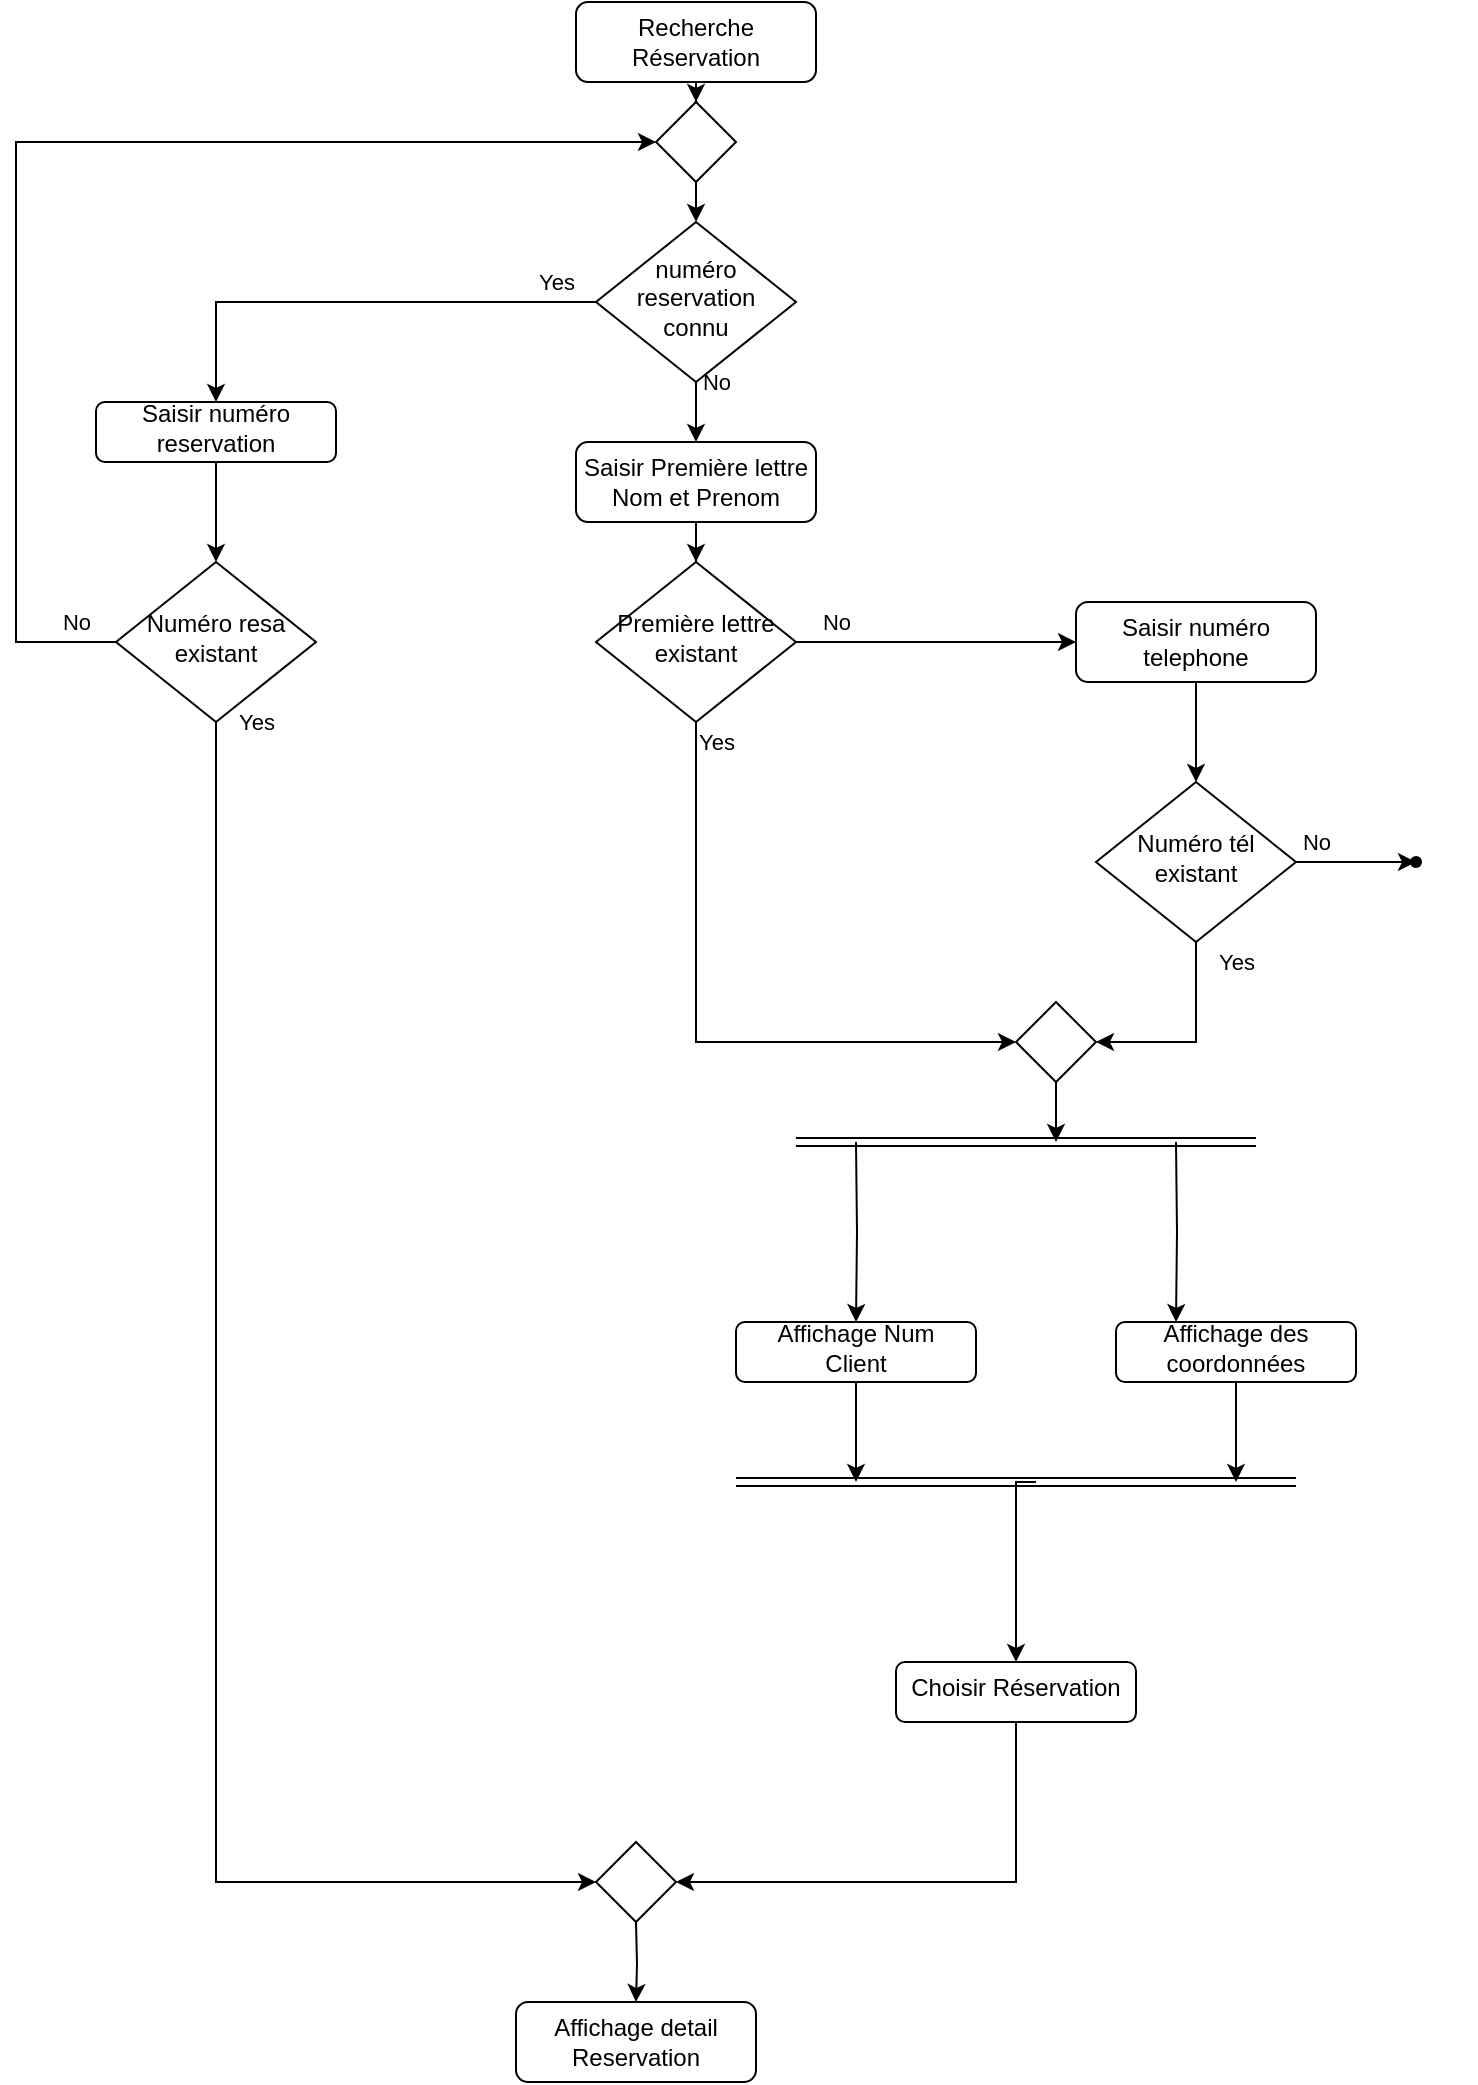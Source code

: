 <mxfile version="21.3.7" type="google" pages="4">
  <diagram id="nVrNNtxU92FsOJ0VngSx" name="RECHERCHE Réservation">
    <mxGraphModel grid="1" page="1" gridSize="10" guides="1" tooltips="1" connect="1" arrows="1" fold="1" pageScale="1" pageWidth="827" pageHeight="1169" math="0" shadow="0">
      <root>
        <mxCell id="0" />
        <mxCell id="1" parent="0" />
        <mxCell id="-PEjHqksIMITQPRmx0bf-2" value="" style="edgeStyle=orthogonalEdgeStyle;rounded=0;orthogonalLoop=1;jettySize=auto;html=1;entryX=0.5;entryY=0;entryDx=0;entryDy=0;" edge="1" parent="1" source="eyl5RtaJb7O4NfZxJaE_-1" target="s3RD69cBq-TNSOeXk1p9-1">
          <mxGeometry relative="1" as="geometry" />
        </mxCell>
        <mxCell id="eyl5RtaJb7O4NfZxJaE_-1" value="Recherche Réservation" style="rounded=1;whiteSpace=wrap;html=1;fontSize=12;glass=0;strokeWidth=1;shadow=0;" vertex="1" parent="1">
          <mxGeometry x="350" width="120" height="40" as="geometry" />
        </mxCell>
        <mxCell id="EIvML6i7Raw_Zmq7Dpqf-2" style="edgeStyle=orthogonalEdgeStyle;rounded=0;orthogonalLoop=1;jettySize=auto;html=1;entryX=0.5;entryY=0;entryDx=0;entryDy=0;" edge="1" parent="1" source="-PEjHqksIMITQPRmx0bf-1" target="EIvML6i7Raw_Zmq7Dpqf-1">
          <mxGeometry relative="1" as="geometry" />
        </mxCell>
        <mxCell id="yzi0SrAnQAzubee19lm--1" value="" style="edgeStyle=orthogonalEdgeStyle;rounded=0;orthogonalLoop=1;jettySize=auto;html=1;" edge="1" parent="1" source="-PEjHqksIMITQPRmx0bf-1" target="1AryxUluOx3wFKaGAtmE-1">
          <mxGeometry relative="1" as="geometry" />
        </mxCell>
        <mxCell id="-PEjHqksIMITQPRmx0bf-1" value="numéro reservation connu" style="rhombus;whiteSpace=wrap;html=1;shadow=0;fontFamily=Helvetica;fontSize=12;align=center;strokeWidth=1;spacing=6;spacingTop=-4;" vertex="1" parent="1">
          <mxGeometry x="360" y="110" width="100" height="80" as="geometry" />
        </mxCell>
        <mxCell id="KN5TEK1-x7qf67YrJDyD-2" style="edgeStyle=orthogonalEdgeStyle;rounded=0;orthogonalLoop=1;jettySize=auto;html=1;entryX=0.5;entryY=0;entryDx=0;entryDy=0;" edge="1" parent="1" source="EIvML6i7Raw_Zmq7Dpqf-1" target="quvOY6Zux6VPpstaA1fV-1">
          <mxGeometry relative="1" as="geometry" />
        </mxCell>
        <mxCell id="EIvML6i7Raw_Zmq7Dpqf-1" value="Saisir numéro reservation" style="rounded=1;whiteSpace=wrap;html=1;shadow=0;strokeWidth=1;spacing=6;spacingTop=-4;" vertex="1" parent="1">
          <mxGeometry x="110" y="200" width="120" height="30" as="geometry" />
        </mxCell>
        <mxCell id="rcr0Lr0x8nJFRFszVAmH-1" value="Yes" style="rounded=0;html=1;jettySize=auto;orthogonalLoop=1;fontSize=11;endArrow=block;endFill=0;endSize=8;strokeWidth=1;shadow=0;labelBackgroundColor=none;edgeStyle=orthogonalEdgeStyle;strokeColor=none;" edge="1" parent="1">
          <mxGeometry x="-1" y="-430" relative="1" as="geometry">
            <mxPoint x="-410" y="-300" as="offset" />
            <mxPoint x="770" y="10" as="targetPoint" />
            <mxPoint x="750" y="10" as="sourcePoint" />
          </mxGeometry>
        </mxCell>
        <mxCell id="s3RD69cBq-TNSOeXk1p9-2" value="" style="edgeStyle=orthogonalEdgeStyle;rounded=0;orthogonalLoop=1;jettySize=auto;html=1;entryX=0;entryY=0.5;entryDx=0;entryDy=0;" edge="1" parent="1" source="quvOY6Zux6VPpstaA1fV-1" target="s3RD69cBq-TNSOeXk1p9-1">
          <mxGeometry relative="1" as="geometry">
            <Array as="points">
              <mxPoint x="70" y="320" />
              <mxPoint x="70" y="70" />
            </Array>
          </mxGeometry>
        </mxCell>
        <mxCell id="s3RD69cBq-TNSOeXk1p9-25" style="edgeStyle=orthogonalEdgeStyle;rounded=0;orthogonalLoop=1;jettySize=auto;html=1;entryX=0;entryY=0.5;entryDx=0;entryDy=0;" edge="1" parent="1" source="quvOY6Zux6VPpstaA1fV-1" target="s3RD69cBq-TNSOeXk1p9-24">
          <mxGeometry relative="1" as="geometry">
            <Array as="points">
              <mxPoint x="170" y="940" />
            </Array>
          </mxGeometry>
        </mxCell>
        <mxCell id="quvOY6Zux6VPpstaA1fV-1" value="Numéro resa existant" style="rhombus;whiteSpace=wrap;html=1;shadow=0;fontFamily=Helvetica;fontSize=12;align=center;strokeWidth=1;spacing=6;spacingTop=-4;" vertex="1" parent="1">
          <mxGeometry x="120" y="280" width="100" height="80" as="geometry" />
        </mxCell>
        <mxCell id="v8T3mhTAA0Soz9t6GzZH-3" value="Yes" style="rounded=0;html=1;jettySize=auto;orthogonalLoop=1;fontSize=11;endArrow=block;endFill=0;endSize=8;strokeWidth=1;shadow=0;labelBackgroundColor=none;edgeStyle=orthogonalEdgeStyle;strokeColor=none;" edge="1" parent="1">
          <mxGeometry x="-1" y="-664" relative="1" as="geometry">
            <mxPoint x="-570" y="-324" as="offset" />
            <mxPoint x="780" y="20" as="targetPoint" />
            <mxPoint x="760" y="20" as="sourcePoint" />
          </mxGeometry>
        </mxCell>
        <mxCell id="xSEEiYIQQi3pWQOlFVOy-1" value="Affichage detail Reservation" style="rounded=1;whiteSpace=wrap;html=1;fontSize=12;glass=0;strokeWidth=1;shadow=0;" vertex="1" parent="1">
          <mxGeometry x="320" y="1000" width="120" height="40" as="geometry" />
        </mxCell>
        <mxCell id="ae6SK-5iDsS30c_IuUs2-1" value="" style="edgeStyle=orthogonalEdgeStyle;rounded=0;orthogonalLoop=1;jettySize=auto;html=1;entryX=0.5;entryY=0;entryDx=0;entryDy=0;" edge="1" parent="1" target="xSEEiYIQQi3pWQOlFVOy-1">
          <mxGeometry relative="1" as="geometry">
            <mxPoint x="380" y="960" as="sourcePoint" />
            <mxPoint x="400" y="800" as="targetPoint" />
          </mxGeometry>
        </mxCell>
        <mxCell id="-3yv1GYE6WFBBPy1X77W-1" value="No" style="edgeStyle=orthogonalEdgeStyle;rounded=0;html=1;jettySize=auto;orthogonalLoop=1;fontSize=11;endArrow=block;endFill=0;endSize=8;strokeWidth=1;shadow=0;labelBackgroundColor=none;strokeColor=none;" edge="1" parent="1">
          <mxGeometry x="0.6" y="708" relative="1" as="geometry">
            <mxPoint x="58" y="280" as="offset" />
            <mxPoint x="780" y="20" as="sourcePoint" />
            <mxPoint x="750" y="20" as="targetPoint" />
            <Array as="points">
              <mxPoint x="780" y="30" />
              <mxPoint x="750" y="30" />
            </Array>
          </mxGeometry>
        </mxCell>
        <mxCell id="liSb2R-7UGCsmA-qi4U6-2" value="" style="edgeStyle=orthogonalEdgeStyle;rounded=0;orthogonalLoop=1;jettySize=auto;html=1;" edge="1" parent="1" source="1AryxUluOx3wFKaGAtmE-1" target="liSb2R-7UGCsmA-qi4U6-1">
          <mxGeometry relative="1" as="geometry" />
        </mxCell>
        <mxCell id="1AryxUluOx3wFKaGAtmE-1" value="Saisir Première lettre Nom et Prenom" style="rounded=1;whiteSpace=wrap;html=1;fontSize=12;glass=0;strokeWidth=1;shadow=0;" vertex="1" parent="1">
          <mxGeometry x="350" y="220" width="120" height="40" as="geometry" />
        </mxCell>
        <mxCell id="SSTqEtBC-3Bgv8guqlxA-2" value="" style="edgeStyle=orthogonalEdgeStyle;rounded=0;orthogonalLoop=1;jettySize=auto;html=1;" edge="1" parent="1" source="liSb2R-7UGCsmA-qi4U6-1" target="SSTqEtBC-3Bgv8guqlxA-1">
          <mxGeometry relative="1" as="geometry" />
        </mxCell>
        <mxCell id="s3RD69cBq-TNSOeXk1p9-11" style="edgeStyle=orthogonalEdgeStyle;rounded=0;orthogonalLoop=1;jettySize=auto;html=1;entryX=0;entryY=0.5;entryDx=0;entryDy=0;" edge="1" parent="1" source="liSb2R-7UGCsmA-qi4U6-1" target="s3RD69cBq-TNSOeXk1p9-9">
          <mxGeometry relative="1" as="geometry">
            <Array as="points">
              <mxPoint x="410" y="520" />
            </Array>
          </mxGeometry>
        </mxCell>
        <mxCell id="liSb2R-7UGCsmA-qi4U6-1" value="Première lettre existant" style="rhombus;whiteSpace=wrap;html=1;shadow=0;fontFamily=Helvetica;fontSize=12;align=center;strokeWidth=1;spacing=6;spacingTop=-4;" vertex="1" parent="1">
          <mxGeometry x="360" y="280" width="100" height="80" as="geometry" />
        </mxCell>
        <mxCell id="eKUPunA9DdtBRZcArlbW-1" value="No" style="edgeStyle=orthogonalEdgeStyle;rounded=0;html=1;jettySize=auto;orthogonalLoop=1;fontSize=11;endArrow=block;endFill=0;endSize=8;strokeWidth=1;shadow=0;labelBackgroundColor=none;strokeColor=none;" edge="1" parent="1">
          <mxGeometry x="-1" y="-112" relative="1" as="geometry">
            <mxPoint x="-20" y="-2" as="offset" />
            <mxPoint x="500" y="200" as="sourcePoint" />
            <mxPoint x="550" y="200" as="targetPoint" />
          </mxGeometry>
        </mxCell>
        <mxCell id="Q-wgzojXAmNPPU05dpxG-2" value="" style="edgeStyle=orthogonalEdgeStyle;rounded=0;orthogonalLoop=1;jettySize=auto;html=1;" edge="1" parent="1" source="SSTqEtBC-3Bgv8guqlxA-1" target="Q-wgzojXAmNPPU05dpxG-1">
          <mxGeometry relative="1" as="geometry" />
        </mxCell>
        <mxCell id="SSTqEtBC-3Bgv8guqlxA-1" value="Saisir numéro telephone" style="rounded=1;whiteSpace=wrap;html=1;fontSize=12;glass=0;strokeWidth=1;shadow=0;" vertex="1" parent="1">
          <mxGeometry x="600" y="300" width="120" height="40" as="geometry" />
        </mxCell>
        <mxCell id="J-wAL9DPcE-DEPqwE7-d-2" value="" style="edgeStyle=orthogonalEdgeStyle;rounded=0;orthogonalLoop=1;jettySize=auto;html=1;" edge="1" parent="1" source="Q-wgzojXAmNPPU05dpxG-1" target="J-wAL9DPcE-DEPqwE7-d-1">
          <mxGeometry relative="1" as="geometry" />
        </mxCell>
        <mxCell id="s3RD69cBq-TNSOeXk1p9-10" style="edgeStyle=orthogonalEdgeStyle;rounded=0;orthogonalLoop=1;jettySize=auto;html=1;entryX=1;entryY=0.5;entryDx=0;entryDy=0;" edge="1" parent="1" source="Q-wgzojXAmNPPU05dpxG-1" target="s3RD69cBq-TNSOeXk1p9-9">
          <mxGeometry relative="1" as="geometry" />
        </mxCell>
        <mxCell id="Q-wgzojXAmNPPU05dpxG-1" value="Numéro tél existant" style="rhombus;whiteSpace=wrap;html=1;shadow=0;fontFamily=Helvetica;fontSize=12;align=center;strokeWidth=1;spacing=6;spacingTop=-4;" vertex="1" parent="1">
          <mxGeometry x="610" y="390" width="100" height="80" as="geometry" />
        </mxCell>
        <mxCell id="J-wAL9DPcE-DEPqwE7-d-1" value="" style="shape=waypoint;sketch=0;size=6;pointerEvents=1;points=[];fillColor=default;resizable=0;rotatable=0;perimeter=centerPerimeter;snapToPoint=1;shadow=0;strokeWidth=1;spacing=6;spacingTop=-4;" vertex="1" parent="1">
          <mxGeometry x="760" y="420" width="20" height="20" as="geometry" />
        </mxCell>
        <mxCell id="s3RD69cBq-TNSOeXk1p9-22" style="edgeStyle=orthogonalEdgeStyle;rounded=0;orthogonalLoop=1;jettySize=auto;html=1;" edge="1" parent="1" source="xkjgLnR_l1XvZ6jOqGzO-1">
          <mxGeometry relative="1" as="geometry">
            <mxPoint x="490" y="740" as="targetPoint" />
          </mxGeometry>
        </mxCell>
        <mxCell id="xkjgLnR_l1XvZ6jOqGzO-1" value="Affichage Num Client" style="rounded=1;whiteSpace=wrap;html=1;shadow=0;strokeWidth=1;spacing=6;spacingTop=-4;" vertex="1" parent="1">
          <mxGeometry x="430" y="660" width="120" height="30" as="geometry" />
        </mxCell>
        <mxCell id="s3RD69cBq-TNSOeXk1p9-21" style="edgeStyle=orthogonalEdgeStyle;rounded=0;orthogonalLoop=1;jettySize=auto;html=1;" edge="1" parent="1" source="qkTlbI4GhF5tgrlECkgX-1">
          <mxGeometry relative="1" as="geometry">
            <mxPoint x="680" y="740" as="targetPoint" />
          </mxGeometry>
        </mxCell>
        <mxCell id="qkTlbI4GhF5tgrlECkgX-1" value="Affichage des coordonnées" style="rounded=1;whiteSpace=wrap;html=1;shadow=0;strokeWidth=1;spacing=6;spacingTop=-4;" vertex="1" parent="1">
          <mxGeometry x="620" y="660" width="120" height="30" as="geometry" />
        </mxCell>
        <mxCell id="s3RD69cBq-TNSOeXk1p9-26" style="edgeStyle=orthogonalEdgeStyle;rounded=0;orthogonalLoop=1;jettySize=auto;html=1;entryX=1;entryY=0.5;entryDx=0;entryDy=0;" edge="1" parent="1" source="C4DqpvkzKnaO0YXDqYKU-3" target="s3RD69cBq-TNSOeXk1p9-24">
          <mxGeometry relative="1" as="geometry">
            <Array as="points">
              <mxPoint x="570" y="940" />
            </Array>
          </mxGeometry>
        </mxCell>
        <mxCell id="C4DqpvkzKnaO0YXDqYKU-3" value="Choisir Réservation" style="rounded=1;whiteSpace=wrap;html=1;shadow=0;strokeWidth=1;spacing=6;spacingTop=-4;" vertex="1" parent="1">
          <mxGeometry x="510" y="830" width="120" height="30" as="geometry" />
        </mxCell>
        <mxCell id="oO0Qugsf0IAtZArvpsQH-1" value="Yes" style="rounded=0;html=1;jettySize=auto;orthogonalLoop=1;fontSize=11;endArrow=block;endFill=0;endSize=8;strokeWidth=1;shadow=0;labelBackgroundColor=none;edgeStyle=orthogonalEdgeStyle;strokeColor=none;" edge="1" parent="1">
          <mxGeometry x="-1" y="-488" relative="1" as="geometry">
            <mxPoint x="-340" y="-138" as="offset" />
            <mxPoint x="780" y="20" as="targetPoint" />
            <mxPoint x="760" y="20" as="sourcePoint" />
          </mxGeometry>
        </mxCell>
        <mxCell id="oO0Qugsf0IAtZArvpsQH-2" value="Yes" style="rounded=0;html=1;jettySize=auto;orthogonalLoop=1;fontSize=11;endArrow=block;endFill=0;endSize=8;strokeWidth=1;shadow=0;labelBackgroundColor=none;edgeStyle=orthogonalEdgeStyle;strokeColor=none;" edge="1" parent="1">
          <mxGeometry x="-1" y="-459" relative="1" as="geometry">
            <mxPoint x="-90" y="-9" as="offset" />
            <mxPoint x="790" y="30" as="targetPoint" />
            <mxPoint x="770" y="30" as="sourcePoint" />
          </mxGeometry>
        </mxCell>
        <mxCell id="oO0Qugsf0IAtZArvpsQH-3" value="No" style="edgeStyle=orthogonalEdgeStyle;rounded=0;html=1;jettySize=auto;orthogonalLoop=1;fontSize=11;endArrow=block;endFill=0;endSize=8;strokeWidth=1;shadow=0;labelBackgroundColor=none;strokeColor=none;" edge="1" parent="1">
          <mxGeometry x="1" y="-264" relative="1" as="geometry">
            <mxPoint x="160" y="-54" as="offset" />
            <mxPoint x="510" y="210" as="sourcePoint" />
            <mxPoint x="560" y="210" as="targetPoint" />
          </mxGeometry>
        </mxCell>
        <mxCell id="oO0Qugsf0IAtZArvpsQH-4" value="No" style="edgeStyle=orthogonalEdgeStyle;rounded=0;html=1;jettySize=auto;orthogonalLoop=1;fontSize=11;endArrow=block;endFill=0;endSize=8;strokeWidth=1;shadow=0;labelBackgroundColor=none;strokeColor=none;" edge="1" parent="1">
          <mxGeometry x="-1" y="104" relative="1" as="geometry">
            <mxPoint x="-100" y="74" as="offset" />
            <mxPoint x="520" y="220" as="sourcePoint" />
            <mxPoint x="570" y="220" as="targetPoint" />
          </mxGeometry>
        </mxCell>
        <mxCell id="s3RD69cBq-TNSOeXk1p9-3" style="edgeStyle=orthogonalEdgeStyle;rounded=0;orthogonalLoop=1;jettySize=auto;html=1;exitX=0.5;exitY=1;exitDx=0;exitDy=0;entryX=0.5;entryY=0;entryDx=0;entryDy=0;" edge="1" parent="1" source="s3RD69cBq-TNSOeXk1p9-1" target="-PEjHqksIMITQPRmx0bf-1">
          <mxGeometry relative="1" as="geometry" />
        </mxCell>
        <mxCell id="s3RD69cBq-TNSOeXk1p9-1" value="" style="rhombus;whiteSpace=wrap;html=1;shadow=0;strokeWidth=1;spacing=6;spacingTop=-4;" vertex="1" parent="1">
          <mxGeometry x="390" y="50" width="40" height="40" as="geometry" />
        </mxCell>
        <mxCell id="s3RD69cBq-TNSOeXk1p9-8" value="" style="shape=link;html=1;rounded=0;" edge="1" parent="1">
          <mxGeometry width="100" relative="1" as="geometry">
            <mxPoint x="460" y="570" as="sourcePoint" />
            <mxPoint x="690" y="570" as="targetPoint" />
          </mxGeometry>
        </mxCell>
        <mxCell id="s3RD69cBq-TNSOeXk1p9-14" style="edgeStyle=orthogonalEdgeStyle;rounded=0;orthogonalLoop=1;jettySize=auto;html=1;" edge="1" parent="1" source="s3RD69cBq-TNSOeXk1p9-9">
          <mxGeometry relative="1" as="geometry">
            <mxPoint x="590" y="570" as="targetPoint" />
          </mxGeometry>
        </mxCell>
        <mxCell id="s3RD69cBq-TNSOeXk1p9-9" value="" style="rhombus;whiteSpace=wrap;html=1;" vertex="1" parent="1">
          <mxGeometry x="570" y="500" width="40" height="40" as="geometry" />
        </mxCell>
        <mxCell id="s3RD69cBq-TNSOeXk1p9-17" style="edgeStyle=orthogonalEdgeStyle;rounded=0;orthogonalLoop=1;jettySize=auto;html=1;entryX=0.5;entryY=0;entryDx=0;entryDy=0;" edge="1" parent="1" target="xkjgLnR_l1XvZ6jOqGzO-1">
          <mxGeometry relative="1" as="geometry">
            <mxPoint x="490" y="570" as="sourcePoint" />
            <mxPoint x="180" y="290" as="targetPoint" />
          </mxGeometry>
        </mxCell>
        <mxCell id="s3RD69cBq-TNSOeXk1p9-18" style="edgeStyle=orthogonalEdgeStyle;rounded=0;orthogonalLoop=1;jettySize=auto;html=1;entryX=0.25;entryY=0;entryDx=0;entryDy=0;" edge="1" parent="1" target="qkTlbI4GhF5tgrlECkgX-1">
          <mxGeometry relative="1" as="geometry">
            <mxPoint x="650" y="570" as="sourcePoint" />
            <mxPoint x="500" y="670" as="targetPoint" />
          </mxGeometry>
        </mxCell>
        <mxCell id="s3RD69cBq-TNSOeXk1p9-20" value="" style="shape=link;html=1;rounded=0;" edge="1" parent="1">
          <mxGeometry width="100" relative="1" as="geometry">
            <mxPoint x="430" y="740" as="sourcePoint" />
            <mxPoint x="710" y="740" as="targetPoint" />
          </mxGeometry>
        </mxCell>
        <mxCell id="s3RD69cBq-TNSOeXk1p9-23" style="edgeStyle=orthogonalEdgeStyle;rounded=0;orthogonalLoop=1;jettySize=auto;html=1;entryX=0.5;entryY=0;entryDx=0;entryDy=0;" edge="1" parent="1" target="C4DqpvkzKnaO0YXDqYKU-3">
          <mxGeometry relative="1" as="geometry">
            <mxPoint x="580" y="740" as="sourcePoint" />
            <mxPoint x="660" y="670" as="targetPoint" />
            <Array as="points">
              <mxPoint x="570" y="740" />
            </Array>
          </mxGeometry>
        </mxCell>
        <mxCell id="s3RD69cBq-TNSOeXk1p9-24" value="" style="rhombus;whiteSpace=wrap;html=1;" vertex="1" parent="1">
          <mxGeometry x="360" y="920" width="40" height="40" as="geometry" />
        </mxCell>
      </root>
    </mxGraphModel>
  </diagram>
  <diagram name="Page 3" id="eYtgwicm-4b4HLEsACRk">
    <mxGraphModel grid="1" page="1" gridSize="10" guides="1" tooltips="1" connect="1" arrows="1" fold="1" pageScale="1" pageWidth="827" pageHeight="1169" math="0" shadow="0">
      <root>
        <mxCell id="4EU7ZFIQadxx8xQCTgIh-0" />
        <mxCell id="4EU7ZFIQadxx8xQCTgIh-1" parent="4EU7ZFIQadxx8xQCTgIh-0" />
        <mxCell id="4EU7ZFIQadxx8xQCTgIh-2" value="" style="edgeStyle=orthogonalEdgeStyle;rounded=0;orthogonalLoop=1;jettySize=auto;html=1;entryX=0.5;entryY=0;entryDx=0;entryDy=0;" edge="1" parent="4EU7ZFIQadxx8xQCTgIh-1" source="4EU7ZFIQadxx8xQCTgIh-3" target="4EU7ZFIQadxx8xQCTgIh-40">
          <mxGeometry relative="1" as="geometry" />
        </mxCell>
        <mxCell id="4EU7ZFIQadxx8xQCTgIh-3" value="Afficher détails réservation" style="rounded=1;whiteSpace=wrap;html=1;fontSize=12;glass=0;strokeWidth=1;shadow=0;" vertex="1" parent="4EU7ZFIQadxx8xQCTgIh-1">
          <mxGeometry x="380" y="90" width="120" height="40" as="geometry" />
        </mxCell>
        <mxCell id="4EU7ZFIQadxx8xQCTgIh-4" style="edgeStyle=orthogonalEdgeStyle;rounded=0;orthogonalLoop=1;jettySize=auto;html=1;entryX=0.5;entryY=0;entryDx=0;entryDy=0;" edge="1" parent="4EU7ZFIQadxx8xQCTgIh-1" source="4EU7ZFIQadxx8xQCTgIh-6" target="4EU7ZFIQadxx8xQCTgIh-8">
          <mxGeometry relative="1" as="geometry" />
        </mxCell>
        <mxCell id="4EU7ZFIQadxx8xQCTgIh-5" value="" style="edgeStyle=orthogonalEdgeStyle;rounded=0;orthogonalLoop=1;jettySize=auto;html=1;" edge="1" parent="4EU7ZFIQadxx8xQCTgIh-1" source="4EU7ZFIQadxx8xQCTgIh-6" target="4EU7ZFIQadxx8xQCTgIh-18">
          <mxGeometry relative="1" as="geometry" />
        </mxCell>
        <mxCell id="4EU7ZFIQadxx8xQCTgIh-6" value="numéro reservation connu" style="rhombus;whiteSpace=wrap;html=1;shadow=0;fontFamily=Helvetica;fontSize=12;align=center;strokeWidth=1;spacing=6;spacingTop=-4;" vertex="1" parent="4EU7ZFIQadxx8xQCTgIh-1">
          <mxGeometry x="349" y="1310" width="100" height="80" as="geometry" />
        </mxCell>
        <mxCell id="4EU7ZFIQadxx8xQCTgIh-7" style="edgeStyle=orthogonalEdgeStyle;rounded=0;orthogonalLoop=1;jettySize=auto;html=1;entryX=0.5;entryY=0;entryDx=0;entryDy=0;" edge="1" parent="4EU7ZFIQadxx8xQCTgIh-1" source="4EU7ZFIQadxx8xQCTgIh-8" target="4EU7ZFIQadxx8xQCTgIh-12">
          <mxGeometry relative="1" as="geometry" />
        </mxCell>
        <mxCell id="4EU7ZFIQadxx8xQCTgIh-8" value="Saisir numéro reservation" style="rounded=1;whiteSpace=wrap;html=1;shadow=0;strokeWidth=1;spacing=6;spacingTop=-4;" vertex="1" parent="4EU7ZFIQadxx8xQCTgIh-1">
          <mxGeometry x="99" y="1400" width="120" height="30" as="geometry" />
        </mxCell>
        <mxCell id="4EU7ZFIQadxx8xQCTgIh-10" value="" style="edgeStyle=orthogonalEdgeStyle;rounded=0;orthogonalLoop=1;jettySize=auto;html=1;" edge="1" parent="4EU7ZFIQadxx8xQCTgIh-1" source="4EU7ZFIQadxx8xQCTgIh-12">
          <mxGeometry relative="1" as="geometry">
            <Array as="points">
              <mxPoint x="159" y="1320" />
              <mxPoint x="90" y="1320" />
              <mxPoint x="90" y="1300" />
              <mxPoint x="200" y="1300" />
            </Array>
            <mxPoint x="200" y="1340" as="targetPoint" />
          </mxGeometry>
        </mxCell>
        <mxCell id="4EU7ZFIQadxx8xQCTgIh-11" style="edgeStyle=orthogonalEdgeStyle;rounded=0;orthogonalLoop=1;jettySize=auto;html=1;entryX=0;entryY=0.5;entryDx=0;entryDy=0;" edge="1" parent="4EU7ZFIQadxx8xQCTgIh-1" source="4EU7ZFIQadxx8xQCTgIh-12" target="4EU7ZFIQadxx8xQCTgIh-48">
          <mxGeometry relative="1" as="geometry">
            <Array as="points">
              <mxPoint x="159" y="2140" />
            </Array>
          </mxGeometry>
        </mxCell>
        <mxCell id="4EU7ZFIQadxx8xQCTgIh-12" value="Numéro resa existant" style="rhombus;whiteSpace=wrap;html=1;shadow=0;fontFamily=Helvetica;fontSize=12;align=center;strokeWidth=1;spacing=6;spacingTop=-4;" vertex="1" parent="4EU7ZFIQadxx8xQCTgIh-1">
          <mxGeometry x="109" y="1480" width="100" height="80" as="geometry" />
        </mxCell>
        <mxCell id="4EU7ZFIQadxx8xQCTgIh-14" value="Affichage detail Reservation" style="rounded=1;whiteSpace=wrap;html=1;fontSize=12;glass=0;strokeWidth=1;shadow=0;" vertex="1" parent="4EU7ZFIQadxx8xQCTgIh-1">
          <mxGeometry x="309" y="2200" width="120" height="40" as="geometry" />
        </mxCell>
        <mxCell id="4EU7ZFIQadxx8xQCTgIh-15" value="" style="edgeStyle=orthogonalEdgeStyle;rounded=0;orthogonalLoop=1;jettySize=auto;html=1;entryX=0.5;entryY=0;entryDx=0;entryDy=0;" edge="1" parent="4EU7ZFIQadxx8xQCTgIh-1" target="4EU7ZFIQadxx8xQCTgIh-14">
          <mxGeometry relative="1" as="geometry">
            <mxPoint x="369" y="2160" as="sourcePoint" />
            <mxPoint x="389" y="2000" as="targetPoint" />
          </mxGeometry>
        </mxCell>
        <mxCell id="4EU7ZFIQadxx8xQCTgIh-17" value="" style="edgeStyle=orthogonalEdgeStyle;rounded=0;orthogonalLoop=1;jettySize=auto;html=1;" edge="1" parent="4EU7ZFIQadxx8xQCTgIh-1" source="4EU7ZFIQadxx8xQCTgIh-18" target="4EU7ZFIQadxx8xQCTgIh-21">
          <mxGeometry relative="1" as="geometry" />
        </mxCell>
        <mxCell id="4EU7ZFIQadxx8xQCTgIh-18" value="Saisir Première lettre Nom et Prenom" style="rounded=1;whiteSpace=wrap;html=1;fontSize=12;glass=0;strokeWidth=1;shadow=0;" vertex="1" parent="4EU7ZFIQadxx8xQCTgIh-1">
          <mxGeometry x="339" y="1420" width="120" height="40" as="geometry" />
        </mxCell>
        <mxCell id="4EU7ZFIQadxx8xQCTgIh-19" value="" style="edgeStyle=orthogonalEdgeStyle;rounded=0;orthogonalLoop=1;jettySize=auto;html=1;" edge="1" parent="4EU7ZFIQadxx8xQCTgIh-1" source="4EU7ZFIQadxx8xQCTgIh-21" target="4EU7ZFIQadxx8xQCTgIh-24">
          <mxGeometry relative="1" as="geometry" />
        </mxCell>
        <mxCell id="4EU7ZFIQadxx8xQCTgIh-20" style="edgeStyle=orthogonalEdgeStyle;rounded=0;orthogonalLoop=1;jettySize=auto;html=1;entryX=0;entryY=0.5;entryDx=0;entryDy=0;" edge="1" parent="4EU7ZFIQadxx8xQCTgIh-1" source="4EU7ZFIQadxx8xQCTgIh-21" target="4EU7ZFIQadxx8xQCTgIh-43">
          <mxGeometry relative="1" as="geometry">
            <Array as="points">
              <mxPoint x="399" y="1720" />
            </Array>
          </mxGeometry>
        </mxCell>
        <mxCell id="4EU7ZFIQadxx8xQCTgIh-21" value="Première lettre existant" style="rhombus;whiteSpace=wrap;html=1;shadow=0;fontFamily=Helvetica;fontSize=12;align=center;strokeWidth=1;spacing=6;spacingTop=-4;" vertex="1" parent="4EU7ZFIQadxx8xQCTgIh-1">
          <mxGeometry x="349" y="1480" width="100" height="80" as="geometry" />
        </mxCell>
        <mxCell id="4EU7ZFIQadxx8xQCTgIh-22" value="No" style="edgeStyle=orthogonalEdgeStyle;rounded=0;html=1;jettySize=auto;orthogonalLoop=1;fontSize=11;endArrow=block;endFill=0;endSize=8;strokeWidth=1;shadow=0;labelBackgroundColor=none;strokeColor=none;" edge="1" parent="4EU7ZFIQadxx8xQCTgIh-1">
          <mxGeometry x="-1" y="-112" relative="1" as="geometry">
            <mxPoint x="-20" y="-2" as="offset" />
            <mxPoint x="489" y="1400" as="sourcePoint" />
            <mxPoint x="539" y="1400" as="targetPoint" />
          </mxGeometry>
        </mxCell>
        <mxCell id="4EU7ZFIQadxx8xQCTgIh-23" value="" style="edgeStyle=orthogonalEdgeStyle;rounded=0;orthogonalLoop=1;jettySize=auto;html=1;" edge="1" parent="4EU7ZFIQadxx8xQCTgIh-1" source="4EU7ZFIQadxx8xQCTgIh-24" target="4EU7ZFIQadxx8xQCTgIh-27">
          <mxGeometry relative="1" as="geometry" />
        </mxCell>
        <mxCell id="4EU7ZFIQadxx8xQCTgIh-24" value="Saisir numéro telephone" style="rounded=1;whiteSpace=wrap;html=1;fontSize=12;glass=0;strokeWidth=1;shadow=0;" vertex="1" parent="4EU7ZFIQadxx8xQCTgIh-1">
          <mxGeometry x="589" y="1500" width="120" height="40" as="geometry" />
        </mxCell>
        <mxCell id="4EU7ZFIQadxx8xQCTgIh-26" style="edgeStyle=orthogonalEdgeStyle;rounded=0;orthogonalLoop=1;jettySize=auto;html=1;entryX=1;entryY=0.5;entryDx=0;entryDy=0;" edge="1" parent="4EU7ZFIQadxx8xQCTgIh-1" source="4EU7ZFIQadxx8xQCTgIh-27" target="4EU7ZFIQadxx8xQCTgIh-43">
          <mxGeometry relative="1" as="geometry" />
        </mxCell>
        <mxCell id="4EU7ZFIQadxx8xQCTgIh-27" value="Numéro tél existant" style="rhombus;whiteSpace=wrap;html=1;shadow=0;fontFamily=Helvetica;fontSize=12;align=center;strokeWidth=1;spacing=6;spacingTop=-4;" vertex="1" parent="4EU7ZFIQadxx8xQCTgIh-1">
          <mxGeometry x="599" y="1590" width="100" height="80" as="geometry" />
        </mxCell>
        <mxCell id="4EU7ZFIQadxx8xQCTgIh-29" style="edgeStyle=orthogonalEdgeStyle;rounded=0;orthogonalLoop=1;jettySize=auto;html=1;" edge="1" parent="4EU7ZFIQadxx8xQCTgIh-1" source="4EU7ZFIQadxx8xQCTgIh-30">
          <mxGeometry relative="1" as="geometry">
            <mxPoint x="479" y="1940" as="targetPoint" />
          </mxGeometry>
        </mxCell>
        <mxCell id="4EU7ZFIQadxx8xQCTgIh-30" value="Affichage Num Client" style="rounded=1;whiteSpace=wrap;html=1;shadow=0;strokeWidth=1;spacing=6;spacingTop=-4;" vertex="1" parent="4EU7ZFIQadxx8xQCTgIh-1">
          <mxGeometry x="419" y="1860" width="120" height="30" as="geometry" />
        </mxCell>
        <mxCell id="4EU7ZFIQadxx8xQCTgIh-31" style="edgeStyle=orthogonalEdgeStyle;rounded=0;orthogonalLoop=1;jettySize=auto;html=1;" edge="1" parent="4EU7ZFIQadxx8xQCTgIh-1" source="4EU7ZFIQadxx8xQCTgIh-32">
          <mxGeometry relative="1" as="geometry">
            <mxPoint x="669" y="1940" as="targetPoint" />
          </mxGeometry>
        </mxCell>
        <mxCell id="4EU7ZFIQadxx8xQCTgIh-32" value="Affichage des coordonnées" style="rounded=1;whiteSpace=wrap;html=1;shadow=0;strokeWidth=1;spacing=6;spacingTop=-4;" vertex="1" parent="4EU7ZFIQadxx8xQCTgIh-1">
          <mxGeometry x="609" y="1860" width="120" height="30" as="geometry" />
        </mxCell>
        <mxCell id="4EU7ZFIQadxx8xQCTgIh-33" style="edgeStyle=orthogonalEdgeStyle;rounded=0;orthogonalLoop=1;jettySize=auto;html=1;entryX=1;entryY=0.5;entryDx=0;entryDy=0;" edge="1" parent="4EU7ZFIQadxx8xQCTgIh-1" source="4EU7ZFIQadxx8xQCTgIh-34" target="4EU7ZFIQadxx8xQCTgIh-48">
          <mxGeometry relative="1" as="geometry">
            <Array as="points">
              <mxPoint x="559" y="2140" />
            </Array>
          </mxGeometry>
        </mxCell>
        <mxCell id="4EU7ZFIQadxx8xQCTgIh-34" value="Choisir Réservation" style="rounded=1;whiteSpace=wrap;html=1;shadow=0;strokeWidth=1;spacing=6;spacingTop=-4;" vertex="1" parent="4EU7ZFIQadxx8xQCTgIh-1">
          <mxGeometry x="499" y="2030" width="120" height="30" as="geometry" />
        </mxCell>
        <mxCell id="4EU7ZFIQadxx8xQCTgIh-37" value="No" style="edgeStyle=orthogonalEdgeStyle;rounded=0;html=1;jettySize=auto;orthogonalLoop=1;fontSize=11;endArrow=block;endFill=0;endSize=8;strokeWidth=1;shadow=0;labelBackgroundColor=none;strokeColor=none;" edge="1" parent="4EU7ZFIQadxx8xQCTgIh-1">
          <mxGeometry x="1" y="-264" relative="1" as="geometry">
            <mxPoint x="160" y="-54" as="offset" />
            <mxPoint x="499" y="1410" as="sourcePoint" />
            <mxPoint x="549" y="1410" as="targetPoint" />
          </mxGeometry>
        </mxCell>
        <mxCell id="4EU7ZFIQadxx8xQCTgIh-38" value="No" style="edgeStyle=orthogonalEdgeStyle;rounded=0;html=1;jettySize=auto;orthogonalLoop=1;fontSize=11;endArrow=block;endFill=0;endSize=8;strokeWidth=1;shadow=0;labelBackgroundColor=none;strokeColor=none;" edge="1" parent="4EU7ZFIQadxx8xQCTgIh-1">
          <mxGeometry x="-1" y="104" relative="1" as="geometry">
            <mxPoint x="-100" y="74" as="offset" />
            <mxPoint x="509" y="1420" as="sourcePoint" />
            <mxPoint x="559" y="1420" as="targetPoint" />
          </mxGeometry>
        </mxCell>
        <mxCell id="4EU7ZFIQadxx8xQCTgIh-39" style="edgeStyle=orthogonalEdgeStyle;rounded=0;orthogonalLoop=1;jettySize=auto;html=1;exitX=0.5;exitY=1;exitDx=0;exitDy=0;entryX=0.5;entryY=0;entryDx=0;entryDy=0;" edge="1" parent="4EU7ZFIQadxx8xQCTgIh-1" target="4EU7ZFIQadxx8xQCTgIh-6">
          <mxGeometry relative="1" as="geometry">
            <mxPoint x="399" y="1290" as="sourcePoint" />
          </mxGeometry>
        </mxCell>
        <mxCell id="QkUNsPcrDnraCbPeNDa--0" value="" style="edgeStyle=orthogonalEdgeStyle;rounded=0;orthogonalLoop=1;jettySize=auto;html=1;" edge="1" parent="4EU7ZFIQadxx8xQCTgIh-1" source="4EU7ZFIQadxx8xQCTgIh-40" target="4EU7ZFIQadxx8xQCTgIh-3">
          <mxGeometry relative="1" as="geometry" />
        </mxCell>
        <mxCell id="ZZFIRFLSSOAJcBY066Es-1" style="edgeStyle=orthogonalEdgeStyle;rounded=0;orthogonalLoop=1;jettySize=auto;html=1;" edge="1" parent="4EU7ZFIQadxx8xQCTgIh-1" source="4EU7ZFIQadxx8xQCTgIh-40">
          <mxGeometry relative="1" as="geometry">
            <mxPoint x="440" y="250" as="targetPoint" />
          </mxGeometry>
        </mxCell>
        <mxCell id="4EU7ZFIQadxx8xQCTgIh-40" value="" style="rhombus;whiteSpace=wrap;html=1;shadow=0;strokeWidth=1;spacing=6;spacingTop=-4;" vertex="1" parent="4EU7ZFIQadxx8xQCTgIh-1">
          <mxGeometry x="420" y="180" width="40" height="40" as="geometry" />
        </mxCell>
        <mxCell id="4EU7ZFIQadxx8xQCTgIh-41" value="" style="shape=link;html=1;rounded=0;" edge="1" parent="4EU7ZFIQadxx8xQCTgIh-1">
          <mxGeometry width="100" relative="1" as="geometry">
            <mxPoint x="449" y="1770" as="sourcePoint" />
            <mxPoint x="679" y="1770" as="targetPoint" />
          </mxGeometry>
        </mxCell>
        <mxCell id="4EU7ZFIQadxx8xQCTgIh-42" style="edgeStyle=orthogonalEdgeStyle;rounded=0;orthogonalLoop=1;jettySize=auto;html=1;" edge="1" parent="4EU7ZFIQadxx8xQCTgIh-1" source="4EU7ZFIQadxx8xQCTgIh-43">
          <mxGeometry relative="1" as="geometry">
            <mxPoint x="579" y="1770" as="targetPoint" />
          </mxGeometry>
        </mxCell>
        <mxCell id="4EU7ZFIQadxx8xQCTgIh-43" value="" style="rhombus;whiteSpace=wrap;html=1;" vertex="1" parent="4EU7ZFIQadxx8xQCTgIh-1">
          <mxGeometry x="559" y="1700" width="40" height="40" as="geometry" />
        </mxCell>
        <mxCell id="4EU7ZFIQadxx8xQCTgIh-44" style="edgeStyle=orthogonalEdgeStyle;rounded=0;orthogonalLoop=1;jettySize=auto;html=1;entryX=0.5;entryY=0;entryDx=0;entryDy=0;" edge="1" parent="4EU7ZFIQadxx8xQCTgIh-1" target="4EU7ZFIQadxx8xQCTgIh-30">
          <mxGeometry relative="1" as="geometry">
            <mxPoint x="479" y="1770" as="sourcePoint" />
            <mxPoint x="169" y="1490" as="targetPoint" />
          </mxGeometry>
        </mxCell>
        <mxCell id="4EU7ZFIQadxx8xQCTgIh-45" style="edgeStyle=orthogonalEdgeStyle;rounded=0;orthogonalLoop=1;jettySize=auto;html=1;entryX=0.25;entryY=0;entryDx=0;entryDy=0;" edge="1" parent="4EU7ZFIQadxx8xQCTgIh-1" target="4EU7ZFIQadxx8xQCTgIh-32">
          <mxGeometry relative="1" as="geometry">
            <mxPoint x="639" y="1770" as="sourcePoint" />
            <mxPoint x="489" y="1870" as="targetPoint" />
          </mxGeometry>
        </mxCell>
        <mxCell id="4EU7ZFIQadxx8xQCTgIh-46" value="" style="shape=link;html=1;rounded=0;" edge="1" parent="4EU7ZFIQadxx8xQCTgIh-1">
          <mxGeometry width="100" relative="1" as="geometry">
            <mxPoint x="419" y="1940" as="sourcePoint" />
            <mxPoint x="699" y="1940" as="targetPoint" />
          </mxGeometry>
        </mxCell>
        <mxCell id="4EU7ZFIQadxx8xQCTgIh-47" style="edgeStyle=orthogonalEdgeStyle;rounded=0;orthogonalLoop=1;jettySize=auto;html=1;entryX=0.585;entryY=0.057;entryDx=0;entryDy=0;entryPerimeter=0;" edge="1" parent="4EU7ZFIQadxx8xQCTgIh-1" target="4EU7ZFIQadxx8xQCTgIh-34">
          <mxGeometry relative="1" as="geometry">
            <mxPoint x="569" y="1940" as="sourcePoint" />
            <mxPoint x="649" y="1870" as="targetPoint" />
          </mxGeometry>
        </mxCell>
        <mxCell id="4EU7ZFIQadxx8xQCTgIh-48" value="" style="rhombus;whiteSpace=wrap;html=1;" vertex="1" parent="4EU7ZFIQadxx8xQCTgIh-1">
          <mxGeometry x="349" y="2120" width="40" height="40" as="geometry" />
        </mxCell>
        <mxCell id="QkUNsPcrDnraCbPeNDa--4" style="edgeStyle=orthogonalEdgeStyle;rounded=0;orthogonalLoop=1;jettySize=auto;html=1;exitX=0;exitY=0.5;exitDx=0;exitDy=0;entryX=0;entryY=0.5;entryDx=0;entryDy=0;" edge="1" parent="4EU7ZFIQadxx8xQCTgIh-1" source="4EU7ZFIQadxx8xQCTgIh-40" target="4EU7ZFIQadxx8xQCTgIh-40">
          <mxGeometry relative="1" as="geometry" />
        </mxCell>
        <mxCell id="7lBmuEzF8ByyajutO4m3-1" style="edgeStyle=orthogonalEdgeStyle;rounded=0;orthogonalLoop=1;jettySize=auto;html=1;" edge="1" parent="4EU7ZFIQadxx8xQCTgIh-1" source="QkUNsPcrDnraCbPeNDa--7" target="7lBmuEzF8ByyajutO4m3-0">
          <mxGeometry relative="1" as="geometry" />
        </mxCell>
        <mxCell id="QkUNsPcrDnraCbPeNDa--7" value="Choisit l&#39;élément à modifié" style="rounded=1;whiteSpace=wrap;html=1;" vertex="1" parent="4EU7ZFIQadxx8xQCTgIh-1">
          <mxGeometry x="659" y="360" width="120" height="60" as="geometry" />
        </mxCell>
        <mxCell id="7lBmuEzF8ByyajutO4m3-3" style="edgeStyle=orthogonalEdgeStyle;rounded=0;orthogonalLoop=1;jettySize=auto;html=1;entryX=0.5;entryY=0;entryDx=0;entryDy=0;" edge="1" parent="4EU7ZFIQadxx8xQCTgIh-1" source="QkUNsPcrDnraCbPeNDa--8" target="2nrO9X2oGj_njSzLdrNf-6">
          <mxGeometry relative="1" as="geometry" />
        </mxCell>
        <mxCell id="QkUNsPcrDnraCbPeNDa--8" value="Tout modifié" style="rounded=1;whiteSpace=wrap;html=1;" vertex="1" parent="4EU7ZFIQadxx8xQCTgIh-1">
          <mxGeometry x="90" y="360" width="120" height="60" as="geometry" />
        </mxCell>
        <mxCell id="QkUNsPcrDnraCbPeNDa--9" value="" style="shape=link;html=1;rounded=0;" edge="1" parent="4EU7ZFIQadxx8xQCTgIh-1">
          <mxGeometry width="100" relative="1" as="geometry">
            <mxPoint x="-563" y="-250" as="sourcePoint" />
            <mxPoint x="-263" y="-250" as="targetPoint" />
          </mxGeometry>
        </mxCell>
        <mxCell id="QkUNsPcrDnraCbPeNDa--10" value="Modifie nb chambre(s) réservé" style="rounded=1;whiteSpace=wrap;html=1;" vertex="1" parent="4EU7ZFIQadxx8xQCTgIh-1">
          <mxGeometry x="-670" y="120" width="120" height="60" as="geometry" />
        </mxCell>
        <mxCell id="QkUNsPcrDnraCbPeNDa--11" value="&lt;div&gt;Modifie date&lt;/div&gt;&lt;div&gt; arrivé&lt;/div&gt;" style="rounded=1;whiteSpace=wrap;html=1;" vertex="1" parent="4EU7ZFIQadxx8xQCTgIh-1">
          <mxGeometry x="-530" y="120" width="120" height="60" as="geometry" />
        </mxCell>
        <mxCell id="7lBmuEzF8ByyajutO4m3-14" style="edgeStyle=orthogonalEdgeStyle;rounded=0;orthogonalLoop=1;jettySize=auto;html=1;entryX=0.5;entryY=0;entryDx=0;entryDy=0;" edge="1" parent="4EU7ZFIQadxx8xQCTgIh-1" source="QkUNsPcrDnraCbPeNDa--12" target="7lBmuEzF8ByyajutO4m3-7">
          <mxGeometry relative="1" as="geometry" />
        </mxCell>
        <mxCell id="QkUNsPcrDnraCbPeNDa--12" value="&lt;div&gt;Modifie le statut des chambre&lt;/div&gt;" style="rounded=1;whiteSpace=wrap;html=1;" vertex="1" parent="4EU7ZFIQadxx8xQCTgIh-1">
          <mxGeometry x="90" y="620" width="120" height="60" as="geometry" />
        </mxCell>
        <mxCell id="L3jLh1q3SvhFQsFSQ_rm-0" value="Catégorie" style="rounded=1;whiteSpace=wrap;html=1;" vertex="1" parent="4EU7ZFIQadxx8xQCTgIh-1">
          <mxGeometry x="-290" y="490" width="120" height="60" as="geometry" />
        </mxCell>
        <mxCell id="ZZFIRFLSSOAJcBY066Es-0" value="" style="shape=link;html=1;rounded=0;" edge="1" parent="4EU7ZFIQadxx8xQCTgIh-1">
          <mxGeometry width="100" relative="1" as="geometry">
            <mxPoint x="-910" y="244.23" as="sourcePoint" />
            <mxPoint x="-370" y="244.23" as="targetPoint" />
          </mxGeometry>
        </mxCell>
        <mxCell id="x8ptVWujiEc7SUnJAvcX-11" value="Modifié 1 éléments&amp;nbsp;" style="rhombus;whiteSpace=wrap;html=1;" vertex="1" parent="4EU7ZFIQadxx8xQCTgIh-1">
          <mxGeometry x="-570" y="-100" width="80" height="80" as="geometry" />
        </mxCell>
        <mxCell id="2nrO9X2oGj_njSzLdrNf-1" style="edgeStyle=orthogonalEdgeStyle;rounded=0;orthogonalLoop=1;jettySize=auto;html=1;entryX=0.5;entryY=0;entryDx=0;entryDy=0;" edge="1" parent="4EU7ZFIQadxx8xQCTgIh-1" source="x8ptVWujiEc7SUnJAvcX-13" target="x8ptVWujiEc7SUnJAvcX-14">
          <mxGeometry relative="1" as="geometry" />
        </mxCell>
        <mxCell id="x8ptVWujiEc7SUnJAvcX-13" value="Souhaite modifié la réservation" style="rounded=1;whiteSpace=wrap;html=1;" vertex="1" parent="4EU7ZFIQadxx8xQCTgIh-1">
          <mxGeometry x="380" y="250" width="120" height="60" as="geometry" />
        </mxCell>
        <mxCell id="2nrO9X2oGj_njSzLdrNf-2" style="edgeStyle=orthogonalEdgeStyle;rounded=0;orthogonalLoop=1;jettySize=auto;html=1;" edge="1" parent="4EU7ZFIQadxx8xQCTgIh-1" source="x8ptVWujiEc7SUnJAvcX-14" target="QkUNsPcrDnraCbPeNDa--7">
          <mxGeometry relative="1" as="geometry" />
        </mxCell>
        <mxCell id="2nrO9X2oGj_njSzLdrNf-3" style="edgeStyle=orthogonalEdgeStyle;rounded=0;orthogonalLoop=1;jettySize=auto;html=1;entryX=1;entryY=0.5;entryDx=0;entryDy=0;" edge="1" parent="4EU7ZFIQadxx8xQCTgIh-1" source="x8ptVWujiEc7SUnJAvcX-14" target="QkUNsPcrDnraCbPeNDa--8">
          <mxGeometry relative="1" as="geometry" />
        </mxCell>
        <mxCell id="x8ptVWujiEc7SUnJAvcX-14" value="Souhaite tout modifié&amp;nbsp;" style="rhombus;whiteSpace=wrap;html=1;" vertex="1" parent="4EU7ZFIQadxx8xQCTgIh-1">
          <mxGeometry x="400" y="350" width="80" height="80" as="geometry" />
        </mxCell>
        <mxCell id="2nrO9X2oGj_njSzLdrNf-4" value="OUI" style="text;html=1;align=center;verticalAlign=middle;resizable=0;points=[];autosize=1;strokeColor=none;fillColor=none;" vertex="1" parent="4EU7ZFIQadxx8xQCTgIh-1">
          <mxGeometry x="290" y="360" width="40" height="30" as="geometry" />
        </mxCell>
        <mxCell id="2nrO9X2oGj_njSzLdrNf-5" value="NON" style="text;html=1;align=center;verticalAlign=middle;resizable=0;points=[];autosize=1;strokeColor=none;fillColor=none;" vertex="1" parent="4EU7ZFIQadxx8xQCTgIh-1">
          <mxGeometry x="534" y="360" width="50" height="30" as="geometry" />
        </mxCell>
        <mxCell id="7lBmuEzF8ByyajutO4m3-6" style="edgeStyle=orthogonalEdgeStyle;rounded=0;orthogonalLoop=1;jettySize=auto;html=1;" edge="1" parent="4EU7ZFIQadxx8xQCTgIh-1" source="2nrO9X2oGj_njSzLdrNf-6">
          <mxGeometry relative="1" as="geometry">
            <mxPoint x="150" y="620" as="targetPoint" />
          </mxGeometry>
        </mxCell>
        <mxCell id="2nrO9X2oGj_njSzLdrNf-6" value="Annule la réservation" style="rounded=1;whiteSpace=wrap;html=1;" vertex="1" parent="4EU7ZFIQadxx8xQCTgIh-1">
          <mxGeometry x="90" y="490" width="120" height="60" as="geometry" />
        </mxCell>
        <mxCell id="7lBmuEzF8ByyajutO4m3-2" style="edgeStyle=orthogonalEdgeStyle;rounded=0;orthogonalLoop=1;jettySize=auto;html=1;entryX=1;entryY=0.5;entryDx=0;entryDy=0;" edge="1" parent="4EU7ZFIQadxx8xQCTgIh-1" source="7lBmuEzF8ByyajutO4m3-0" target="2nrO9X2oGj_njSzLdrNf-6">
          <mxGeometry relative="1" as="geometry" />
        </mxCell>
        <mxCell id="7lBmuEzF8ByyajutO4m3-8" style="edgeStyle=orthogonalEdgeStyle;rounded=0;orthogonalLoop=1;jettySize=auto;html=1;entryX=0.5;entryY=0;entryDx=0;entryDy=0;" edge="1" parent="4EU7ZFIQadxx8xQCTgIh-1" source="7lBmuEzF8ByyajutO4m3-0" target="7lBmuEzF8ByyajutO4m3-4">
          <mxGeometry relative="1" as="geometry" />
        </mxCell>
        <mxCell id="7lBmuEzF8ByyajutO4m3-0" value="Modifié le nombre d&#39;occupant&amp;nbsp;" style="rhombus;whiteSpace=wrap;html=1;" vertex="1" parent="4EU7ZFIQadxx8xQCTgIh-1">
          <mxGeometry x="679" y="480" width="80" height="80" as="geometry" />
        </mxCell>
        <mxCell id="7lBmuEzF8ByyajutO4m3-10" style="edgeStyle=orthogonalEdgeStyle;rounded=0;orthogonalLoop=1;jettySize=auto;html=1;entryX=0.5;entryY=0;entryDx=0;entryDy=0;" edge="1" parent="4EU7ZFIQadxx8xQCTgIh-1" source="7lBmuEzF8ByyajutO4m3-4" target="7lBmuEzF8ByyajutO4m3-5">
          <mxGeometry relative="1" as="geometry" />
        </mxCell>
        <mxCell id="7lBmuEzF8ByyajutO4m3-4" value="&lt;div&gt;Modifie le nombre d&#39;occupants&lt;/div&gt;" style="rounded=1;whiteSpace=wrap;html=1;" vertex="1" parent="4EU7ZFIQadxx8xQCTgIh-1">
          <mxGeometry x="659" y="600" width="120" height="60" as="geometry" />
        </mxCell>
        <mxCell id="7lBmuEzF8ByyajutO4m3-5" value="&lt;div&gt;Affiche récapitulatif de la réservation&lt;/div&gt;" style="rounded=1;whiteSpace=wrap;html=1;" vertex="1" parent="4EU7ZFIQadxx8xQCTgIh-1">
          <mxGeometry x="659" y="700" width="120" height="60" as="geometry" />
        </mxCell>
        <mxCell id="7lBmuEzF8ByyajutO4m3-7" value="" style="ellipse;whiteSpace=wrap;html=1;aspect=fixed;" vertex="1" parent="4EU7ZFIQadxx8xQCTgIh-1">
          <mxGeometry x="135" y="740" width="30" height="30" as="geometry" />
        </mxCell>
        <mxCell id="7lBmuEzF8ByyajutO4m3-11" value="NON" style="text;html=1;align=center;verticalAlign=middle;resizable=0;points=[];autosize=1;strokeColor=none;fillColor=none;" vertex="1" parent="4EU7ZFIQadxx8xQCTgIh-1">
          <mxGeometry x="609" y="490" width="50" height="30" as="geometry" />
        </mxCell>
        <mxCell id="7lBmuEzF8ByyajutO4m3-12" value="OUI" style="text;html=1;align=center;verticalAlign=middle;resizable=0;points=[];autosize=1;strokeColor=none;fillColor=none;" vertex="1" parent="4EU7ZFIQadxx8xQCTgIh-1">
          <mxGeometry x="660" y="558" width="40" height="30" as="geometry" />
        </mxCell>
      </root>
    </mxGraphModel>
  </diagram>
  <diagram id="AthDRp6-3WAwWpizjJJg" name="Page-3">
    <mxGraphModel grid="1" page="1" gridSize="10" guides="1" tooltips="1" connect="1" arrows="1" fold="1" pageScale="1" pageWidth="827" pageHeight="1169" math="0" shadow="0">
      <root>
        <mxCell id="0" />
        <mxCell id="1" parent="0" />
        <mxCell id="_hFZiaEKk419tgl2Dhct-3" value="" style="edgeStyle=orthogonalEdgeStyle;rounded=0;orthogonalLoop=1;jettySize=auto;html=1;" edge="1" parent="1" source="Meo74UrqFGnZ3RieljIa-1" target="_hFZiaEKk419tgl2Dhct-2">
          <mxGeometry relative="1" as="geometry" />
        </mxCell>
        <mxCell id="Meo74UrqFGnZ3RieljIa-1" value="&lt;div&gt;Afficher et enregistré facture&lt;/div&gt;" style="rounded=1;whiteSpace=wrap;html=1;" vertex="1" parent="1">
          <mxGeometry x="354" width="120" height="60" as="geometry" />
        </mxCell>
        <mxCell id="6ENBR64LXpE158-sAjic-5" style="edgeStyle=orthogonalEdgeStyle;rounded=0;orthogonalLoop=1;jettySize=auto;html=1;entryX=0.5;entryY=0;entryDx=0;entryDy=0;" edge="1" parent="1" source="Mlni_Cei-BQBdt8oALIt-1" target="Mlni_Cei-BQBdt8oALIt-3">
          <mxGeometry relative="1" as="geometry" />
        </mxCell>
        <mxCell id="Mlni_Cei-BQBdt8oALIt-1" value="Recherche Réservation" style="rounded=1;whiteSpace=wrap;html=1;fontSize=12;glass=0;strokeWidth=1;shadow=0;" vertex="1" parent="1">
          <mxGeometry x="354" y="190" width="120" height="40" as="geometry" />
        </mxCell>
        <mxCell id="_hFZiaEKk419tgl2Dhct-5" style="edgeStyle=orthogonalEdgeStyle;rounded=0;orthogonalLoop=1;jettySize=auto;html=1;entryX=0;entryY=0.5;entryDx=0;entryDy=0;" edge="1" parent="1" source="Mlni_Cei-BQBdt8oALIt-3" target="_hFZiaEKk419tgl2Dhct-2">
          <mxGeometry relative="1" as="geometry">
            <Array as="points">
              <mxPoint x="210" y="320" />
              <mxPoint x="210" y="115" />
            </Array>
          </mxGeometry>
        </mxCell>
        <mxCell id="6ENBR64LXpE158-sAjic-6" style="edgeStyle=orthogonalEdgeStyle;rounded=0;orthogonalLoop=1;jettySize=auto;html=1;exitX=0.5;exitY=1;exitDx=0;exitDy=0;entryX=0.5;entryY=0;entryDx=0;entryDy=0;" edge="1" parent="1" source="Mlni_Cei-BQBdt8oALIt-3" target="6ENBR64LXpE158-sAjic-4">
          <mxGeometry relative="1" as="geometry" />
        </mxCell>
        <mxCell id="Mlni_Cei-BQBdt8oALIt-3" value="Resa Trouvé" style="rhombus;whiteSpace=wrap;html=1;" vertex="1" parent="1">
          <mxGeometry x="374" y="280" width="80" height="80" as="geometry" />
        </mxCell>
        <mxCell id="i00eFN098hAmbVFYw2ws-1" value="No" style="edgeStyle=orthogonalEdgeStyle;rounded=0;html=1;jettySize=auto;orthogonalLoop=1;fontSize=11;endArrow=block;endFill=0;endSize=8;strokeWidth=1;shadow=0;labelBackgroundColor=none;strokeColor=none;" edge="1" parent="1">
          <mxGeometry x="0.6" y="480" relative="1" as="geometry">
            <mxPoint x="90" y="280" as="offset" />
            <mxPoint x="780" y="20" as="sourcePoint" />
            <mxPoint x="750" y="20" as="targetPoint" />
            <Array as="points">
              <mxPoint x="780" y="30" />
              <mxPoint x="750" y="30" />
            </Array>
          </mxGeometry>
        </mxCell>
        <mxCell id="_hFZiaEKk419tgl2Dhct-4" value="" style="edgeStyle=orthogonalEdgeStyle;rounded=0;orthogonalLoop=1;jettySize=auto;html=1;" edge="1" parent="1" source="_hFZiaEKk419tgl2Dhct-2" target="Mlni_Cei-BQBdt8oALIt-1">
          <mxGeometry relative="1" as="geometry" />
        </mxCell>
        <mxCell id="_hFZiaEKk419tgl2Dhct-2" value="" style="rhombus;whiteSpace=wrap;html=1;" vertex="1" parent="1">
          <mxGeometry x="386" y="90" width="56" height="50" as="geometry" />
        </mxCell>
        <mxCell id="6ENBR64LXpE158-sAjic-8" style="edgeStyle=orthogonalEdgeStyle;rounded=0;orthogonalLoop=1;jettySize=auto;html=1;entryX=0.5;entryY=0;entryDx=0;entryDy=0;" edge="1" parent="1" source="_hFZiaEKk419tgl2Dhct-6" target="_hFZiaEKk419tgl2Dhct-8">
          <mxGeometry relative="1" as="geometry" />
        </mxCell>
        <mxCell id="_hFZiaEKk419tgl2Dhct-6" value="modification réservation" style="rounded=1;whiteSpace=wrap;html=1;fontSize=12;glass=0;strokeWidth=1;shadow=0;" vertex="1" parent="1">
          <mxGeometry x="354" y="460" width="120" height="40" as="geometry" />
        </mxCell>
        <mxCell id="6ENBR64LXpE158-sAjic-9" style="edgeStyle=orthogonalEdgeStyle;rounded=0;orthogonalLoop=1;jettySize=auto;html=1;exitX=0;exitY=0.5;exitDx=0;exitDy=0;entryX=0;entryY=0.5;entryDx=0;entryDy=0;" edge="1" parent="1" source="_hFZiaEKk419tgl2Dhct-8" target="6ENBR64LXpE158-sAjic-4">
          <mxGeometry relative="1" as="geometry">
            <Array as="points">
              <mxPoint x="230" y="585" />
              <mxPoint x="230" y="405" />
            </Array>
          </mxGeometry>
        </mxCell>
        <mxCell id="_hFZiaEKk419tgl2Dhct-8" value="Modif ?" style="rhombus;whiteSpace=wrap;html=1;" vertex="1" parent="1">
          <mxGeometry x="374" y="545" width="80" height="80" as="geometry" />
        </mxCell>
        <mxCell id="6ENBR64LXpE158-sAjic-7" style="edgeStyle=orthogonalEdgeStyle;rounded=0;orthogonalLoop=1;jettySize=auto;html=1;exitX=0.5;exitY=1;exitDx=0;exitDy=0;entryX=0.5;entryY=0;entryDx=0;entryDy=0;" edge="1" parent="1" source="6ENBR64LXpE158-sAjic-4" target="_hFZiaEKk419tgl2Dhct-6">
          <mxGeometry relative="1" as="geometry" />
        </mxCell>
        <mxCell id="6ENBR64LXpE158-sAjic-4" value="" style="rhombus;whiteSpace=wrap;html=1;" vertex="1" parent="1">
          <mxGeometry x="386" y="380" width="56" height="50" as="geometry" />
        </mxCell>
        <mxCell id="6ENBR64LXpE158-sAjic-10" value="No" style="edgeStyle=orthogonalEdgeStyle;rounded=0;html=1;jettySize=auto;orthogonalLoop=1;fontSize=11;endArrow=block;endFill=0;endSize=8;strokeWidth=1;shadow=0;labelBackgroundColor=none;strokeColor=none;" edge="1" parent="1">
          <mxGeometry x="0.6" y="664" relative="1" as="geometry">
            <mxPoint x="264" y="530" as="offset" />
            <mxPoint x="790" y="30" as="sourcePoint" />
            <mxPoint x="760" y="30" as="targetPoint" />
            <Array as="points">
              <mxPoint x="790" y="40" />
              <mxPoint x="760" y="40" />
            </Array>
          </mxGeometry>
        </mxCell>
      </root>
    </mxGraphModel>
  </diagram>
  <diagram id="2QUhEKx188IehhOnuHb2" name="AFFICHER LISTE CHAMBRES">
    <mxGraphModel grid="1" page="1" gridSize="10" guides="1" tooltips="1" connect="1" arrows="1" fold="1" pageScale="1" pageWidth="827" pageHeight="1169" math="0" shadow="0">
      <root>
        <mxCell id="0" />
        <mxCell id="1" parent="0" />
        <mxCell id="ypZrLG1I-xo-CYgZC6H5-2" style="edgeStyle=orthogonalEdgeStyle;rounded=0;orthogonalLoop=1;jettySize=auto;html=1;entryX=0.5;entryY=0;entryDx=0;entryDy=0;" edge="1" parent="1" source="Tv7iNgSHSp81aBwdCT_T-1" target="ypZrLG1I-xo-CYgZC6H5-1">
          <mxGeometry relative="1" as="geometry" />
        </mxCell>
        <mxCell id="Tv7iNgSHSp81aBwdCT_T-1" value="&lt;div&gt;Afficher listes chambres réservéses pour une&amp;nbsp; date donnée&lt;br&gt;&lt;/div&gt;" style="rounded=1;whiteSpace=wrap;html=1;" vertex="1" parent="1">
          <mxGeometry x="354" width="120" height="60" as="geometry" />
        </mxCell>
        <mxCell id="GGOl9Ps3s0zfQ2PxpFQe-2" value="" style="edgeStyle=orthogonalEdgeStyle;rounded=0;orthogonalLoop=1;jettySize=auto;html=1;" edge="1" parent="1" source="ypZrLG1I-xo-CYgZC6H5-1" target="GGOl9Ps3s0zfQ2PxpFQe-1">
          <mxGeometry relative="1" as="geometry" />
        </mxCell>
        <mxCell id="ypZrLG1I-xo-CYgZC6H5-1" value="" style="rhombus;whiteSpace=wrap;html=1;" vertex="1" parent="1">
          <mxGeometry x="386" y="110" width="56" height="50" as="geometry" />
        </mxCell>
        <mxCell id="GGOl9Ps3s0zfQ2PxpFQe-4" style="edgeStyle=orthogonalEdgeStyle;rounded=0;orthogonalLoop=1;jettySize=auto;html=1;entryX=0.5;entryY=0;entryDx=0;entryDy=0;" edge="1" parent="1" source="GGOl9Ps3s0zfQ2PxpFQe-1" target="GGOl9Ps3s0zfQ2PxpFQe-3">
          <mxGeometry relative="1" as="geometry" />
        </mxCell>
        <mxCell id="GGOl9Ps3s0zfQ2PxpFQe-1" value="indiquer une date" style="rounded=1;whiteSpace=wrap;html=1;" vertex="1" parent="1">
          <mxGeometry x="354" y="190" width="120" height="60" as="geometry" />
        </mxCell>
        <mxCell id="GGOl9Ps3s0zfQ2PxpFQe-5" style="edgeStyle=orthogonalEdgeStyle;rounded=0;orthogonalLoop=1;jettySize=auto;html=1;entryX=0;entryY=0.5;entryDx=0;entryDy=0;" edge="1" parent="1" source="GGOl9Ps3s0zfQ2PxpFQe-3" target="ypZrLG1I-xo-CYgZC6H5-1">
          <mxGeometry relative="1" as="geometry">
            <Array as="points">
              <mxPoint x="270" y="340" />
              <mxPoint x="270" y="135" />
            </Array>
          </mxGeometry>
        </mxCell>
        <mxCell id="GGOl9Ps3s0zfQ2PxpFQe-7" style="edgeStyle=orthogonalEdgeStyle;rounded=0;orthogonalLoop=1;jettySize=auto;html=1;" edge="1" parent="1" source="GGOl9Ps3s0zfQ2PxpFQe-3" target="GGOl9Ps3s0zfQ2PxpFQe-8">
          <mxGeometry relative="1" as="geometry">
            <mxPoint x="414" y="450" as="targetPoint" />
          </mxGeometry>
        </mxCell>
        <mxCell id="GGOl9Ps3s0zfQ2PxpFQe-3" value="Date correct" style="rhombus;whiteSpace=wrap;html=1;" vertex="1" parent="1">
          <mxGeometry x="374" y="300" width="80" height="80" as="geometry" />
        </mxCell>
        <mxCell id="GGOl9Ps3s0zfQ2PxpFQe-6" value="non" style="text;html=1;strokeColor=none;fillColor=none;align=center;verticalAlign=middle;whiteSpace=wrap;rounded=0;" vertex="1" parent="1">
          <mxGeometry x="326" y="310" width="60" height="30" as="geometry" />
        </mxCell>
        <mxCell id="xC6ooqOIG5eouDK336-5-2" style="edgeStyle=orthogonalEdgeStyle;rounded=0;orthogonalLoop=1;jettySize=auto;html=1;" edge="1" parent="1" source="GGOl9Ps3s0zfQ2PxpFQe-8">
          <mxGeometry relative="1" as="geometry">
            <mxPoint x="410" y="550" as="targetPoint" />
            <Array as="points">
              <mxPoint x="414" y="520" />
              <mxPoint x="410" y="520" />
            </Array>
          </mxGeometry>
        </mxCell>
        <mxCell id="GGOl9Ps3s0zfQ2PxpFQe-8" value="afficher chaque chambre réservé à partir de cette date" style="rounded=1;whiteSpace=wrap;html=1;" vertex="1" parent="1">
          <mxGeometry x="353" y="430" width="120" height="60" as="geometry" />
        </mxCell>
        <mxCell id="xC6ooqOIG5eouDK336-5-1" value="" style="shape=link;html=1;rounded=0;" edge="1" parent="1">
          <mxGeometry width="100" relative="1" as="geometry">
            <mxPoint x="-72" y="550" as="sourcePoint" />
            <mxPoint x="888" y="550" as="targetPoint" />
          </mxGeometry>
        </mxCell>
        <mxCell id="xC6ooqOIG5eouDK336-5-16" style="edgeStyle=orthogonalEdgeStyle;rounded=0;orthogonalLoop=1;jettySize=auto;html=1;" edge="1" parent="1" source="xC6ooqOIG5eouDK336-5-3">
          <mxGeometry relative="1" as="geometry">
            <mxPoint x="158" y="720" as="targetPoint" />
            <Array as="points">
              <mxPoint x="-22" y="690" />
              <mxPoint x="158" y="690" />
            </Array>
          </mxGeometry>
        </mxCell>
        <mxCell id="xC6ooqOIG5eouDK336-5-3" value="&lt;span id=&quot;page38R_mcid17&quot; class=&quot;markedContent&quot;&gt;numéro de chambre&lt;/span&gt;" style="rounded=1;whiteSpace=wrap;html=1;" vertex="1" parent="1">
          <mxGeometry x="-82" y="610" width="120" height="60" as="geometry" />
        </mxCell>
        <mxCell id="xC6ooqOIG5eouDK336-5-17" style="edgeStyle=orthogonalEdgeStyle;rounded=0;orthogonalLoop=1;jettySize=auto;html=1;" edge="1" parent="1" source="xC6ooqOIG5eouDK336-5-4">
          <mxGeometry relative="1" as="geometry">
            <mxPoint x="178" y="720" as="targetPoint" />
            <Array as="points">
              <mxPoint x="108" y="680" />
              <mxPoint x="188" y="680" />
              <mxPoint x="188" y="720" />
            </Array>
          </mxGeometry>
        </mxCell>
        <mxCell id="xC6ooqOIG5eouDK336-5-4" value="&lt;span id=&quot;page38R_mcid17&quot; class=&quot;markedContent&quot;&gt;catégorie&lt;/span&gt;" style="rounded=1;whiteSpace=wrap;html=1;" vertex="1" parent="1">
          <mxGeometry x="48" y="610" width="120" height="60" as="geometry" />
        </mxCell>
        <mxCell id="xC6ooqOIG5eouDK336-5-18" style="edgeStyle=orthogonalEdgeStyle;rounded=0;orthogonalLoop=1;jettySize=auto;html=1;" edge="1" parent="1" source="xC6ooqOIG5eouDK336-5-5">
          <mxGeometry relative="1" as="geometry">
            <mxPoint x="258.0" y="720" as="targetPoint" />
          </mxGeometry>
        </mxCell>
        <mxCell id="xC6ooqOIG5eouDK336-5-5" value="numéro de&lt;br&gt;la réservation" style="rounded=1;whiteSpace=wrap;html=1;" vertex="1" parent="1">
          <mxGeometry x="198" y="610" width="120" height="60" as="geometry" />
        </mxCell>
        <mxCell id="xC6ooqOIG5eouDK336-5-19" style="edgeStyle=orthogonalEdgeStyle;rounded=0;orthogonalLoop=1;jettySize=auto;html=1;" edge="1" parent="1" source="xC6ooqOIG5eouDK336-5-6">
          <mxGeometry relative="1" as="geometry">
            <mxPoint x="398" y="720" as="targetPoint" />
          </mxGeometry>
        </mxCell>
        <mxCell id="xC6ooqOIG5eouDK336-5-6" value="numéro du client" style="rounded=1;whiteSpace=wrap;html=1;" vertex="1" parent="1">
          <mxGeometry x="338" y="610" width="120" height="60" as="geometry" />
        </mxCell>
        <mxCell id="xC6ooqOIG5eouDK336-5-20" style="edgeStyle=orthogonalEdgeStyle;rounded=0;orthogonalLoop=1;jettySize=auto;html=1;" edge="1" parent="1" source="xC6ooqOIG5eouDK336-5-7">
          <mxGeometry relative="1" as="geometry">
            <mxPoint x="468" y="720" as="targetPoint" />
            <Array as="points">
              <mxPoint x="538" y="690" />
              <mxPoint x="468" y="690" />
            </Array>
          </mxGeometry>
        </mxCell>
        <mxCell id="xC6ooqOIG5eouDK336-5-7" value="coordonnée client" style="rounded=1;whiteSpace=wrap;html=1;" vertex="1" parent="1">
          <mxGeometry x="478" y="610" width="120" height="60" as="geometry" />
        </mxCell>
        <mxCell id="xC6ooqOIG5eouDK336-5-21" style="edgeStyle=orthogonalEdgeStyle;rounded=0;orthogonalLoop=1;jettySize=auto;html=1;" edge="1" parent="1" source="xC6ooqOIG5eouDK336-5-8">
          <mxGeometry relative="1" as="geometry">
            <mxPoint x="518" y="720" as="targetPoint" />
            <Array as="points">
              <mxPoint x="685" y="700" />
              <mxPoint x="518" y="700" />
            </Array>
          </mxGeometry>
        </mxCell>
        <mxCell id="xC6ooqOIG5eouDK336-5-8" value="date début et fin de séjour" style="rounded=1;whiteSpace=wrap;html=1;" vertex="1" parent="1">
          <mxGeometry x="625" y="610" width="120" height="60" as="geometry" />
        </mxCell>
        <mxCell id="xC6ooqOIG5eouDK336-5-9" value="" style="endArrow=classic;html=1;rounded=0;entryX=0.5;entryY=0;entryDx=0;entryDy=0;" edge="1" parent="1" target="xC6ooqOIG5eouDK336-5-3">
          <mxGeometry width="50" height="50" relative="1" as="geometry">
            <mxPoint x="-22" y="550" as="sourcePoint" />
            <mxPoint x="-22" y="600" as="targetPoint" />
          </mxGeometry>
        </mxCell>
        <mxCell id="xC6ooqOIG5eouDK336-5-10" value="" style="endArrow=classic;html=1;rounded=0;entryX=0.5;entryY=0;entryDx=0;entryDy=0;" edge="1" parent="1" target="xC6ooqOIG5eouDK336-5-4">
          <mxGeometry width="50" height="50" relative="1" as="geometry">
            <mxPoint x="108" y="550" as="sourcePoint" />
            <mxPoint x="-12" y="620" as="targetPoint" />
            <Array as="points">
              <mxPoint x="108" y="580" />
            </Array>
          </mxGeometry>
        </mxCell>
        <mxCell id="xC6ooqOIG5eouDK336-5-11" value="" style="endArrow=classic;html=1;rounded=0;entryX=0.5;entryY=0;entryDx=0;entryDy=0;" edge="1" parent="1" target="xC6ooqOIG5eouDK336-5-5">
          <mxGeometry width="50" height="50" relative="1" as="geometry">
            <mxPoint x="258" y="550" as="sourcePoint" />
            <mxPoint x="118" y="620" as="targetPoint" />
            <Array as="points" />
          </mxGeometry>
        </mxCell>
        <mxCell id="xC6ooqOIG5eouDK336-5-12" value="" style="endArrow=classic;html=1;rounded=0;entryX=0.5;entryY=0;entryDx=0;entryDy=0;" edge="1" parent="1" target="xC6ooqOIG5eouDK336-5-6">
          <mxGeometry width="50" height="50" relative="1" as="geometry">
            <mxPoint x="398" y="550" as="sourcePoint" />
            <mxPoint x="268" y="620" as="targetPoint" />
            <Array as="points" />
          </mxGeometry>
        </mxCell>
        <mxCell id="xC6ooqOIG5eouDK336-5-13" value="" style="endArrow=classic;html=1;rounded=0;entryX=0.5;entryY=0;entryDx=0;entryDy=0;" edge="1" parent="1" target="xC6ooqOIG5eouDK336-5-7">
          <mxGeometry width="50" height="50" relative="1" as="geometry">
            <mxPoint x="538" y="550" as="sourcePoint" />
            <mxPoint x="408" y="620" as="targetPoint" />
            <Array as="points" />
          </mxGeometry>
        </mxCell>
        <mxCell id="xC6ooqOIG5eouDK336-5-14" value="" style="endArrow=classic;html=1;rounded=0;entryX=0.5;entryY=0;entryDx=0;entryDy=0;" edge="1" parent="1" target="xC6ooqOIG5eouDK336-5-8">
          <mxGeometry width="50" height="50" relative="1" as="geometry">
            <mxPoint x="685" y="550" as="sourcePoint" />
            <mxPoint x="408" y="620" as="targetPoint" />
            <Array as="points" />
          </mxGeometry>
        </mxCell>
        <mxCell id="xC6ooqOIG5eouDK336-5-15" value="" style="shape=link;html=1;rounded=0;" edge="1" parent="1">
          <mxGeometry width="100" relative="1" as="geometry">
            <mxPoint x="-72" y="720" as="sourcePoint" />
            <mxPoint x="908" y="720" as="targetPoint" />
            <Array as="points">
              <mxPoint x="318" y="720" />
            </Array>
          </mxGeometry>
        </mxCell>
        <mxCell id="OvggYXds-oE3MZygTJD8-3" style="edgeStyle=orthogonalEdgeStyle;rounded=0;orthogonalLoop=1;jettySize=auto;html=1;" edge="1" parent="1" source="OvggYXds-oE3MZygTJD8-1">
          <mxGeometry relative="1" as="geometry">
            <mxPoint x="708" y="720" as="targetPoint" />
            <Array as="points">
              <mxPoint x="838" y="690" />
              <mxPoint x="709" y="690" />
              <mxPoint x="709" y="720" />
            </Array>
          </mxGeometry>
        </mxCell>
        <mxCell id="OvggYXds-oE3MZygTJD8-1" value="état réservation" style="rounded=1;whiteSpace=wrap;html=1;" vertex="1" parent="1">
          <mxGeometry x="778" y="610" width="120" height="60" as="geometry" />
        </mxCell>
        <mxCell id="OvggYXds-oE3MZygTJD8-2" value="" style="endArrow=classic;html=1;rounded=0;entryX=0.5;entryY=0;entryDx=0;entryDy=0;" edge="1" parent="1" target="OvggYXds-oE3MZygTJD8-1">
          <mxGeometry width="50" height="50" relative="1" as="geometry">
            <mxPoint x="838" y="550" as="sourcePoint" />
            <mxPoint x="695" y="620" as="targetPoint" />
            <Array as="points" />
          </mxGeometry>
        </mxCell>
        <mxCell id="bDnY2bDwPvi5xs-DUOgt-2" style="edgeStyle=orthogonalEdgeStyle;rounded=0;orthogonalLoop=1;jettySize=auto;html=1;exitX=0.5;exitY=1;exitDx=0;exitDy=0;entryX=0.5;entryY=0;entryDx=0;entryDy=0;" edge="1" parent="1" source="uOsr5gJstocFg-nxFg9B-2" target="bDnY2bDwPvi5xs-DUOgt-1">
          <mxGeometry relative="1" as="geometry" />
        </mxCell>
        <mxCell id="uOsr5gJstocFg-nxFg9B-2" value="Afficher liste chambre par défaut" style="rounded=1;whiteSpace=wrap;html=1;" vertex="1" parent="1">
          <mxGeometry x="340" y="790" width="120" height="60" as="geometry" />
        </mxCell>
        <mxCell id="uOsr5gJstocFg-nxFg9B-4" style="edgeStyle=orthogonalEdgeStyle;rounded=0;orthogonalLoop=1;jettySize=auto;html=1;entryX=0.5;entryY=0;entryDx=0;entryDy=0;" edge="1" parent="1" target="uOsr5gJstocFg-nxFg9B-2">
          <mxGeometry relative="1" as="geometry">
            <mxPoint x="408" y="730" as="targetPoint" />
            <mxPoint x="400" y="710" as="sourcePoint" />
          </mxGeometry>
        </mxCell>
        <mxCell id="bDnY2bDwPvi5xs-DUOgt-3" style="edgeStyle=orthogonalEdgeStyle;rounded=0;orthogonalLoop=1;jettySize=auto;html=1;" edge="1" parent="1" source="bDnY2bDwPvi5xs-DUOgt-1">
          <mxGeometry relative="1" as="geometry">
            <mxPoint x="520" y="920" as="targetPoint" />
          </mxGeometry>
        </mxCell>
        <mxCell id="ocoRSNdJTea_5y-IMoRB-4" style="edgeStyle=orthogonalEdgeStyle;rounded=0;orthogonalLoop=1;jettySize=auto;html=1;entryX=0.5;entryY=0;entryDx=0;entryDy=0;" edge="1" parent="1" source="bDnY2bDwPvi5xs-DUOgt-1" target="ocoRSNdJTea_5y-IMoRB-3">
          <mxGeometry relative="1" as="geometry">
            <mxPoint x="398" y="1010" as="targetPoint" />
          </mxGeometry>
        </mxCell>
        <mxCell id="bDnY2bDwPvi5xs-DUOgt-1" value="" style="rhombus;whiteSpace=wrap;html=1;" vertex="1" parent="1">
          <mxGeometry x="358" y="880" width="80" height="80" as="geometry" />
        </mxCell>
        <mxCell id="ocoRSNdJTea_5y-IMoRB-1" value="" style="shape=waypoint;sketch=0;size=6;pointerEvents=1;points=[];fillColor=default;resizable=0;rotatable=0;perimeter=centerPerimeter;snapToPoint=1;shadow=0;strokeWidth=1;spacing=6;spacingTop=-4;" vertex="1" parent="1">
          <mxGeometry x="510" y="910" width="20" height="20" as="geometry" />
        </mxCell>
        <mxCell id="ocoRSNdJTea_5y-IMoRB-2" value="non" style="text;html=1;strokeColor=none;fillColor=none;align=center;verticalAlign=middle;whiteSpace=wrap;rounded=0;" vertex="1" parent="1">
          <mxGeometry x="340" y="950" width="60" height="30" as="geometry" />
        </mxCell>
        <mxCell id="ocoRSNdJTea_5y-IMoRB-6" style="edgeStyle=orthogonalEdgeStyle;rounded=0;orthogonalLoop=1;jettySize=auto;html=1;entryX=0.5;entryY=0;entryDx=0;entryDy=0;" edge="1" parent="1" source="ocoRSNdJTea_5y-IMoRB-3" target="ocoRSNdJTea_5y-IMoRB-5">
          <mxGeometry relative="1" as="geometry" />
        </mxCell>
        <mxCell id="ocoRSNdJTea_5y-IMoRB-3" value="filtrer par numéro de chambre " style="rounded=1;whiteSpace=wrap;html=1;" vertex="1" parent="1">
          <mxGeometry x="338" y="1010" width="120" height="60" as="geometry" />
        </mxCell>
        <mxCell id="YWIbUhuL17pbUOu8GR8q-1" style="edgeStyle=orthogonalEdgeStyle;rounded=0;orthogonalLoop=1;jettySize=auto;html=1;" edge="1" parent="1" source="ocoRSNdJTea_5y-IMoRB-5" target="YWIbUhuL17pbUOu8GR8q-2">
          <mxGeometry relative="1" as="geometry">
            <mxPoint x="398" y="1300" as="targetPoint" />
          </mxGeometry>
        </mxCell>
        <mxCell id="YWIbUhuL17pbUOu8GR8q-3" style="edgeStyle=orthogonalEdgeStyle;rounded=0;orthogonalLoop=1;jettySize=auto;html=1;" edge="1" parent="1" source="ocoRSNdJTea_5y-IMoRB-5" target="YWIbUhuL17pbUOu8GR8q-4">
          <mxGeometry relative="1" as="geometry">
            <mxPoint x="610" y="1140" as="targetPoint" />
          </mxGeometry>
        </mxCell>
        <mxCell id="ocoRSNdJTea_5y-IMoRB-5" value="tri ?" style="rhombus;whiteSpace=wrap;html=1;" vertex="1" parent="1">
          <mxGeometry x="358" y="1100" width="80" height="80" as="geometry" />
        </mxCell>
        <mxCell id="YWIbUhuL17pbUOu8GR8q-2" value="" style="rhombus;whiteSpace=wrap;html=1;" vertex="1" parent="1">
          <mxGeometry x="358" y="1600" width="80" height="80" as="geometry" />
        </mxCell>
        <mxCell id="jGyPHhdj5iTVGwBVd-Dm-1" style="edgeStyle=orthogonalEdgeStyle;rounded=0;orthogonalLoop=1;jettySize=auto;html=1;" edge="1" parent="1" source="YWIbUhuL17pbUOu8GR8q-4" target="jGyPHhdj5iTVGwBVd-Dm-2">
          <mxGeometry relative="1" as="geometry">
            <mxPoint x="610" y="1220" as="targetPoint" />
          </mxGeometry>
        </mxCell>
        <mxCell id="YWIbUhuL17pbUOu8GR8q-4" value="trier par numéro de client" style="rounded=1;whiteSpace=wrap;html=1;" vertex="1" parent="1">
          <mxGeometry x="550" y="1110" width="120" height="60" as="geometry" />
        </mxCell>
        <mxCell id="twDGtAwHHbQ0WQJrCTmd-3" style="edgeStyle=orthogonalEdgeStyle;rounded=0;orthogonalLoop=1;jettySize=auto;html=1;" edge="1" parent="1" source="jGyPHhdj5iTVGwBVd-Dm-2">
          <mxGeometry relative="1" as="geometry">
            <mxPoint x="610" y="1390" as="targetPoint" />
          </mxGeometry>
        </mxCell>
        <mxCell id="twDGtAwHHbQ0WQJrCTmd-4" style="edgeStyle=orthogonalEdgeStyle;rounded=0;orthogonalLoop=1;jettySize=auto;html=1;" edge="1" parent="1" source="jGyPHhdj5iTVGwBVd-Dm-2" target="twDGtAwHHbQ0WQJrCTmd-5">
          <mxGeometry relative="1" as="geometry">
            <mxPoint x="800" y="1260" as="targetPoint" />
          </mxGeometry>
        </mxCell>
        <mxCell id="jGyPHhdj5iTVGwBVd-Dm-2" value="" style="rhombus;whiteSpace=wrap;html=1;" vertex="1" parent="1">
          <mxGeometry x="570" y="1220" width="80" height="80" as="geometry" />
        </mxCell>
        <mxCell id="twDGtAwHHbQ0WQJrCTmd-1" value="oui" style="text;html=1;strokeColor=none;fillColor=none;align=center;verticalAlign=middle;whiteSpace=wrap;rounded=0;" vertex="1" parent="1">
          <mxGeometry x="438" y="890" width="60" height="30" as="geometry" />
        </mxCell>
        <mxCell id="twDGtAwHHbQ0WQJrCTmd-2" value="oui" style="text;html=1;strokeColor=none;fillColor=none;align=center;verticalAlign=middle;whiteSpace=wrap;rounded=0;" vertex="1" parent="1">
          <mxGeometry x="414" y="380" width="60" height="30" as="geometry" />
        </mxCell>
        <mxCell id="twDGtAwHHbQ0WQJrCTmd-6" style="edgeStyle=orthogonalEdgeStyle;rounded=0;orthogonalLoop=1;jettySize=auto;html=1;" edge="1" parent="1" source="twDGtAwHHbQ0WQJrCTmd-5" target="twDGtAwHHbQ0WQJrCTmd-7">
          <mxGeometry relative="1" as="geometry">
            <mxPoint x="800" y="1370" as="targetPoint" />
          </mxGeometry>
        </mxCell>
        <mxCell id="twDGtAwHHbQ0WQJrCTmd-5" value="trier par nom de client" style="rounded=1;whiteSpace=wrap;html=1;" vertex="1" parent="1">
          <mxGeometry x="740" y="1230" width="120" height="60" as="geometry" />
        </mxCell>
        <mxCell id="twDGtAwHHbQ0WQJrCTmd-8" style="edgeStyle=orthogonalEdgeStyle;rounded=0;orthogonalLoop=1;jettySize=auto;html=1;" edge="1" parent="1" source="twDGtAwHHbQ0WQJrCTmd-7" target="twDGtAwHHbQ0WQJrCTmd-9">
          <mxGeometry relative="1" as="geometry">
            <mxPoint x="950" y="1370" as="targetPoint" />
          </mxGeometry>
        </mxCell>
        <mxCell id="twDGtAwHHbQ0WQJrCTmd-10" style="edgeStyle=orthogonalEdgeStyle;rounded=0;orthogonalLoop=1;jettySize=auto;html=1;" edge="1" parent="1" source="twDGtAwHHbQ0WQJrCTmd-7">
          <mxGeometry relative="1" as="geometry">
            <mxPoint x="800" y="1530" as="targetPoint" />
          </mxGeometry>
        </mxCell>
        <mxCell id="twDGtAwHHbQ0WQJrCTmd-7" value="" style="rhombus;whiteSpace=wrap;html=1;" vertex="1" parent="1">
          <mxGeometry x="760" y="1330" width="80" height="80" as="geometry" />
        </mxCell>
        <mxCell id="twDGtAwHHbQ0WQJrCTmd-11" style="edgeStyle=orthogonalEdgeStyle;rounded=0;orthogonalLoop=1;jettySize=auto;html=1;" edge="1" parent="1" source="twDGtAwHHbQ0WQJrCTmd-9" target="twDGtAwHHbQ0WQJrCTmd-12">
          <mxGeometry relative="1" as="geometry">
            <mxPoint x="958" y="1480" as="targetPoint" />
          </mxGeometry>
        </mxCell>
        <mxCell id="twDGtAwHHbQ0WQJrCTmd-9" value="trier par date début séjour" style="rounded=1;whiteSpace=wrap;html=1;" vertex="1" parent="1">
          <mxGeometry x="898" y="1340" width="120" height="60" as="geometry" />
        </mxCell>
        <mxCell id="twDGtAwHHbQ0WQJrCTmd-13" style="edgeStyle=orthogonalEdgeStyle;rounded=0;orthogonalLoop=1;jettySize=auto;html=1;" edge="1" parent="1" source="twDGtAwHHbQ0WQJrCTmd-12" target="twDGtAwHHbQ0WQJrCTmd-14">
          <mxGeometry relative="1" as="geometry">
            <mxPoint x="1080" y="1480" as="targetPoint" />
          </mxGeometry>
        </mxCell>
        <mxCell id="twDGtAwHHbQ0WQJrCTmd-15" style="edgeStyle=orthogonalEdgeStyle;rounded=0;orthogonalLoop=1;jettySize=auto;html=1;" edge="1" parent="1" source="twDGtAwHHbQ0WQJrCTmd-12">
          <mxGeometry relative="1" as="geometry">
            <mxPoint x="958" y="1600" as="targetPoint" />
          </mxGeometry>
        </mxCell>
        <mxCell id="twDGtAwHHbQ0WQJrCTmd-12" value="" style="rhombus;whiteSpace=wrap;html=1;" vertex="1" parent="1">
          <mxGeometry x="918" y="1440" width="80" height="80" as="geometry" />
        </mxCell>
        <mxCell id="twDGtAwHHbQ0WQJrCTmd-16" style="edgeStyle=orthogonalEdgeStyle;rounded=0;orthogonalLoop=1;jettySize=auto;html=1;" edge="1" parent="1" source="twDGtAwHHbQ0WQJrCTmd-14" target="twDGtAwHHbQ0WQJrCTmd-17">
          <mxGeometry relative="1" as="geometry">
            <mxPoint x="1120" y="1580" as="targetPoint" />
          </mxGeometry>
        </mxCell>
        <mxCell id="twDGtAwHHbQ0WQJrCTmd-14" value="&lt;div&gt;trier par catégorie de chambre&lt;/div&gt;" style="rounded=1;whiteSpace=wrap;html=1;" vertex="1" parent="1">
          <mxGeometry x="1060" y="1450" width="120" height="60" as="geometry" />
        </mxCell>
        <mxCell id="twDGtAwHHbQ0WQJrCTmd-18" style="edgeStyle=orthogonalEdgeStyle;rounded=0;orthogonalLoop=1;jettySize=auto;html=1;" edge="1" parent="1" source="twDGtAwHHbQ0WQJrCTmd-17" target="twDGtAwHHbQ0WQJrCTmd-20">
          <mxGeometry relative="1" as="geometry">
            <mxPoint x="1240" y="1580" as="targetPoint" />
          </mxGeometry>
        </mxCell>
        <mxCell id="twDGtAwHHbQ0WQJrCTmd-19" style="edgeStyle=orthogonalEdgeStyle;rounded=0;orthogonalLoop=1;jettySize=auto;html=1;" edge="1" parent="1" source="twDGtAwHHbQ0WQJrCTmd-17">
          <mxGeometry relative="1" as="geometry">
            <mxPoint x="1120" y="1700" as="targetPoint" />
          </mxGeometry>
        </mxCell>
        <mxCell id="twDGtAwHHbQ0WQJrCTmd-17" value="" style="rhombus;whiteSpace=wrap;html=1;" vertex="1" parent="1">
          <mxGeometry x="1080" y="1540" width="80" height="80" as="geometry" />
        </mxCell>
        <mxCell id="twDGtAwHHbQ0WQJrCTmd-20" value="trier état réservation" style="rounded=1;whiteSpace=wrap;html=1;" vertex="1" parent="1">
          <mxGeometry x="1210" y="1550" width="120" height="60" as="geometry" />
        </mxCell>
        <mxCell id="twDGtAwHHbQ0WQJrCTmd-21" value="non" style="text;html=1;strokeColor=none;fillColor=none;align=center;verticalAlign=middle;whiteSpace=wrap;rounded=0;" vertex="1" parent="1">
          <mxGeometry x="438" y="1110" width="60" height="30" as="geometry" />
        </mxCell>
        <mxCell id="twDGtAwHHbQ0WQJrCTmd-22" value="non" style="text;html=1;strokeColor=none;fillColor=none;align=center;verticalAlign=middle;whiteSpace=wrap;rounded=0;" vertex="1" parent="1">
          <mxGeometry x="655" y="1220" width="60" height="30" as="geometry" />
        </mxCell>
        <mxCell id="twDGtAwHHbQ0WQJrCTmd-23" value="non" style="text;html=1;strokeColor=none;fillColor=none;align=center;verticalAlign=middle;whiteSpace=wrap;rounded=0;" vertex="1" parent="1">
          <mxGeometry x="840" y="1320" width="60" height="30" as="geometry" />
        </mxCell>
        <mxCell id="twDGtAwHHbQ0WQJrCTmd-26" value="non" style="text;html=1;strokeColor=none;fillColor=none;align=center;verticalAlign=middle;whiteSpace=wrap;rounded=0;" vertex="1" parent="1">
          <mxGeometry x="1000" y="1440" width="60" height="30" as="geometry" />
        </mxCell>
        <mxCell id="twDGtAwHHbQ0WQJrCTmd-27" value="non" style="text;html=1;strokeColor=none;fillColor=none;align=center;verticalAlign=middle;whiteSpace=wrap;rounded=0;" vertex="1" parent="1">
          <mxGeometry x="1150" y="1540" width="60" height="30" as="geometry" />
        </mxCell>
      </root>
    </mxGraphModel>
  </diagram>
</mxfile>
